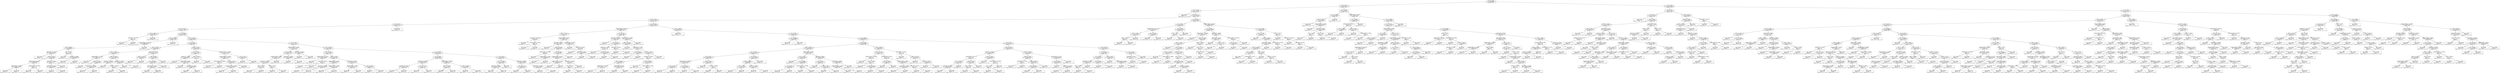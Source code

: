 digraph Tree {
0 [label="age <= 0.3059\ngini = 0.696666890738\nsamples = 5287", shape="box"] ;
1 [label="DFA <= 1.2822\ngini = 0.683483051334\nsamples = 3311", shape="box"] ;
0 -> 1 ;
2 [label="age <= -2.5230\ngini = 0.675256459597\nsamples = 2914", shape="box"] ;
1 -> 2 ;
3 [label="gini = 0.0000\nsamples = 94\nvalue = [ 94.   0.   0.   0.   0.]", shape="box"] ;
2 -> 3 ;
4 [label="HNR <= 1.2775\ngini = 0.667383179921\nsamples = 2820", shape="box"] ;
2 -> 4 ;
5 [label="DFA <= -0.1180\ngini = 0.654381743204\nsamples = 2504", shape="box"] ;
4 -> 5 ;
6 [label="age <= 0.1927\ngini = 0.609327373128\nsamples = 1319", shape="box"] ;
5 -> 6 ;
7 [label="age <= -1.0520\ngini = 0.617677239945\nsamples = 1231", shape="box"] ;
6 -> 7 ;
8 [label="age <= -1.4480\ngini = 0.0997229916898\nsamples = 76", shape="box"] ;
7 -> 8 ;
9 [label="Jitter(Abs) <= 0.2718\ngini = 0.48\nsamples = 10", shape="box"] ;
8 -> 9 ;
10 [label="gini = 0.0000\nsamples = 4\nvalue = [ 0.  0.  4.  0.  0.]", shape="box"] ;
9 -> 10 ;
11 [label="gini = 0.0000\nsamples = 6\nvalue = [ 0.  6.  0.  0.  0.]", shape="box"] ;
9 -> 11 ;
12 [label="gini = 0.0000\nsamples = 66\nvalue = [  0.  66.   0.   0.   0.]", shape="box"] ;
8 -> 12 ;
13 [label="age <= -0.9388\ngini = 0.621808436873\nsamples = 1155", shape="box"] ;
7 -> 13 ;
14 [label="DFA <= -0.3638\ngini = 0.495713305898\nsamples = 108", shape="box"] ;
13 -> 14 ;
15 [label="Shimmer:APQ11 <= -0.0148\ngini = 0.463868655336\nsamples = 93", shape="box"] ;
14 -> 15 ;
16 [label="HNR <= 0.9805\ngini = 0.418083900227\nsamples = 84", shape="box"] ;
15 -> 16 ;
17 [label="Jitter:PPQ5 <= -0.4597\ngini = 0.343858131488\nsamples = 68", shape="box"] ;
16 -> 17 ;
18 [label="gini = 0.0000\nsamples = 19\nvalue = [  0.   0.   0.  19.   0.]", shape="box"] ;
17 -> 18 ;
19 [label="RPDE <= -0.6378\ngini = 0.424822990421\nsamples = 49", shape="box"] ;
17 -> 19 ;
20 [label="Shimmer:DDA <= -0.6338\ngini = 0.326989619377\nsamples = 34", shape="box"] ;
19 -> 20 ;
21 [label="Shimmer:DDA <= -0.6902\ngini = 0.493827160494\nsamples = 9", shape="box"] ;
20 -> 21 ;
22 [label="gini = 0.0000\nsamples = 3\nvalue = [ 0.  0.  0.  3.  0.]", shape="box"] ;
21 -> 22 ;
23 [label="gini = 0.2778\nsamples = 6\nvalue = [ 0.  0.  5.  1.  0.]", shape="box"] ;
21 -> 23 ;
24 [label="Shimmer:APQ11 <= -0.4500\ngini = 0.1472\nsamples = 25", shape="box"] ;
20 -> 24 ;
25 [label="gini = 0.0000\nsamples = 18\nvalue = [  0.   0.   0.  18.   0.]", shape="box"] ;
24 -> 25 ;
26 [label="gini = 0.4082\nsamples = 7\nvalue = [ 0.  0.  2.  5.  0.]", shape="box"] ;
24 -> 26 ;
27 [label="Jitter:RAP <= 0.0782\ngini = 0.497777777778\nsamples = 15", shape="box"] ;
19 -> 27 ;
28 [label="Jitter:RAP <= -0.2661\ngini = 0.444444444444\nsamples = 12", shape="box"] ;
27 -> 28 ;
29 [label="gini = 0.4444\nsamples = 6\nvalue = [ 0.  0.  2.  4.  0.]", shape="box"] ;
28 -> 29 ;
30 [label="gini = 0.0000\nsamples = 6\nvalue = [ 0.  0.  6.  0.  0.]", shape="box"] ;
28 -> 30 ;
31 [label="gini = 0.0000\nsamples = 3\nvalue = [ 0.  0.  0.  3.  0.]", shape="box"] ;
27 -> 31 ;
32 [label="DFA <= -1.5107\ngini = 0.46875\nsamples = 16", shape="box"] ;
16 -> 32 ;
33 [label="gini = 0.0000\nsamples = 5\nvalue = [ 0.  0.  0.  5.  0.]", shape="box"] ;
32 -> 33 ;
34 [label="Shimmer <= -0.5839\ngini = 0.165289256198\nsamples = 11", shape="box"] ;
32 -> 34 ;
35 [label="gini = 0.0000\nsamples = 10\nvalue = [  0.   0.  10.   0.   0.]", shape="box"] ;
34 -> 35 ;
36 [label="gini = 0.0000\nsamples = 1\nvalue = [ 0.  0.  0.  1.  0.]", shape="box"] ;
34 -> 36 ;
37 [label="gini = 0.0000\nsamples = 9\nvalue = [ 0.  0.  9.  0.  0.]", shape="box"] ;
15 -> 37 ;
38 [label="gini = 0.0000\nsamples = 15\nvalue = [  0.   0.  15.   0.   0.]", shape="box"] ;
14 -> 38 ;
39 [label="age <= -0.5428\ngini = 0.592164450392\nsamples = 1047", shape="box"] ;
13 -> 39 ;
40 [label="age <= -0.8257\ngini = 0.467649825316\nsamples = 244", shape="box"] ;
39 -> 40 ;
41 [label="DFA <= -1.2219\ngini = 0.506455643482\nsamples = 98", shape="box"] ;
40 -> 41 ;
42 [label="DFA <= -1.3985\ngini = 0.444444444444\nsamples = 51", shape="box"] ;
41 -> 42 ;
43 [label="Shimmer:APQ3 <= -0.7280\ngini = 0.486111111111\nsamples = 24", shape="box"] ;
42 -> 43 ;
44 [label="gini = 0.0000\nsamples = 3\nvalue = [ 0.  3.  0.  0.  0.]", shape="box"] ;
43 -> 44 ;
45 [label="RPDE <= -1.5835\ngini = 0.444444444444\nsamples = 21", shape="box"] ;
43 -> 45 ;
46 [label="gini = 0.0000\nsamples = 2\nvalue = [ 0.  2.  0.  0.  0.]", shape="box"] ;
45 -> 46 ;
47 [label="Jitter:DDP <= -0.0480\ngini = 0.387811634349\nsamples = 19", shape="box"] ;
45 -> 47 ;
48 [label="gini = 0.3457\nsamples = 18\nvalue = [  0.   4.  14.   0.   0.]", shape="box"] ;
47 -> 48 ;
49 [label="gini = 0.0000\nsamples = 1\nvalue = [ 0.  1.  0.  0.  0.]", shape="box"] ;
47 -> 49 ;
50 [label="RPDE <= -0.6378\ngini = 0.197530864198\nsamples = 27", shape="box"] ;
42 -> 50 ;
51 [label="Jitter(Abs) <= -0.5140\ngini = 0.0907029478458\nsamples = 21", shape="box"] ;
50 -> 51 ;
52 [label="gini = 0.0000\nsamples = 17\nvalue = [  0.  17.   0.   0.   0.]", shape="box"] ;
51 -> 52 ;
53 [label="Jitter(%) <= -0.2230\ngini = 0.375\nsamples = 4", shape="box"] ;
51 -> 53 ;
54 [label="gini = 0.0000\nsamples = 1\nvalue = [ 0.  0.  1.  0.  0.]", shape="box"] ;
53 -> 54 ;
55 [label="gini = 0.0000\nsamples = 3\nvalue = [ 0.  3.  0.  0.  0.]", shape="box"] ;
53 -> 55 ;
56 [label="Jitter(Abs) <= -0.5285\ngini = 0.444444444444\nsamples = 6", shape="box"] ;
50 -> 56 ;
57 [label="gini = 0.0000\nsamples = 2\nvalue = [ 0.  0.  2.  0.  0.]", shape="box"] ;
56 -> 57 ;
58 [label="gini = 0.0000\nsamples = 4\nvalue = [ 0.  4.  0.  0.  0.]", shape="box"] ;
56 -> 58 ;
59 [label="Jitter(Abs) <= -0.8418\ngini = 0.293345405161\nsamples = 47", shape="box"] ;
41 -> 59 ;
60 [label="RPDE <= -0.2674\ngini = 0.444444444444\nsamples = 3", shape="box"] ;
59 -> 60 ;
61 [label="gini = 0.0000\nsamples = 2\nvalue = [ 0.  2.  0.  0.  0.]", shape="box"] ;
60 -> 61 ;
62 [label="gini = 0.0000\nsamples = 1\nvalue = [ 1.  0.  0.  0.  0.]", shape="box"] ;
60 -> 62 ;
63 [label="NHR <= 0.3086\ngini = 0.205578512397\nsamples = 44", shape="box"] ;
59 -> 63 ;
64 [label="DFA <= -1.0693\ngini = 0.168739859383\nsamples = 43", shape="box"] ;
63 -> 64 ;
65 [label="Jitter:PPQ5 <= -0.4076\ngini = 0.345679012346\nsamples = 18", shape="box"] ;
64 -> 65 ;
66 [label="gini = 0.0000\nsamples = 8\nvalue = [ 0.  0.  8.  0.  0.]", shape="box"] ;
65 -> 66 ;
67 [label="gini = 0.4800\nsamples = 10\nvalue = [ 0.  4.  6.  0.  0.]", shape="box"] ;
65 -> 67 ;
68 [label="gini = 0.0000\nsamples = 25\nvalue = [  0.   0.  25.   0.   0.]", shape="box"] ;
64 -> 68 ;
69 [label="gini = 0.0000\nsamples = 1\nvalue = [ 1.  0.  0.  0.  0.]", shape="box"] ;
63 -> 69 ;
70 [label="RPDE <= -1.5551\ngini = 0.230906361419\nsamples = 146", shape="box"] ;
40 -> 70 ;
71 [label="DFA <= -0.2331\ngini = 0.493827160494\nsamples = 27", shape="box"] ;
70 -> 71 ;
72 [label="Shimmer <= -1.0089\ngini = 0.444444444444\nsamples = 21", shape="box"] ;
71 -> 72 ;
73 [label="gini = 0.0000\nsamples = 2\nvalue = [ 2.  0.  0.  0.  0.]", shape="box"] ;
72 -> 73 ;
74 [label="Jitter:PPQ5 <= -0.4981\ngini = 0.387811634349\nsamples = 19", shape="box"] ;
72 -> 74 ;
75 [label="gini = 0.0000\nsamples = 8\nvalue = [ 0.  8.  0.  0.  0.]", shape="box"] ;
74 -> 75 ;
76 [label="Jitter:PPQ5 <= -0.4857\ngini = 0.495867768595\nsamples = 11", shape="box"] ;
74 -> 76 ;
77 [label="gini = 0.0000\nsamples = 3\nvalue = [ 3.  0.  0.  0.  0.]", shape="box"] ;
76 -> 77 ;
78 [label="gini = 0.3750\nsamples = 8\nvalue = [ 2.  6.  0.  0.  0.]", shape="box"] ;
76 -> 78 ;
79 [label="NHR <= -0.4841\ngini = 0.277777777778\nsamples = 6", shape="box"] ;
71 -> 79 ;
80 [label="gini = 0.0000\nsamples = 1\nvalue = [ 0.  1.  0.  0.  0.]", shape="box"] ;
79 -> 80 ;
81 [label="gini = 0.0000\nsamples = 5\nvalue = [ 5.  0.  0.  0.  0.]", shape="box"] ;
79 -> 81 ;
82 [label="Shimmer:APQ11 <= -0.0935\ngini = 0.112421439164\nsamples = 119", shape="box"] ;
70 -> 82 ;
83 [label="Shimmer:APQ11 <= -0.9324\ngini = 0.0688775510204\nsamples = 112", shape="box"] ;
82 -> 83 ;
84 [label="Shimmer:APQ11 <= -0.9848\ngini = 0.48\nsamples = 5", shape="box"] ;
83 -> 84 ;
85 [label="gini = 0.0000\nsamples = 3\nvalue = [ 0.  3.  0.  0.  0.]", shape="box"] ;
84 -> 85 ;
86 [label="gini = 0.0000\nsamples = 2\nvalue = [ 2.  0.  0.  0.  0.]", shape="box"] ;
84 -> 86 ;
87 [label="RPDE <= -1.0217\ngini = 0.0366844265875\nsamples = 107", shape="box"] ;
83 -> 87 ;
88 [label="Shimmer:APQ11 <= -0.3839\ngini = 0.172335600907\nsamples = 21", shape="box"] ;
87 -> 88 ;
89 [label="gini = 0.0000\nsamples = 18\nvalue = [  0.  18.   0.   0.   0.]", shape="box"] ;
88 -> 89 ;
90 [label="gini = 0.4444\nsamples = 3\nvalue = [ 2.  1.  0.  0.  0.]", shape="box"] ;
88 -> 90 ;
91 [label="gini = 0.0000\nsamples = 86\nvalue = [  0.  86.   0.   0.   0.]", shape="box"] ;
87 -> 91 ;
92 [label="age <= -0.7125\ngini = 0.489795918367\nsamples = 7", shape="box"] ;
82 -> 92 ;
93 [label="gini = 0.0000\nsamples = 4\nvalue = [ 0.  4.  0.  0.  0.]", shape="box"] ;
92 -> 93 ;
94 [label="gini = 0.0000\nsamples = 3\nvalue = [ 0.  0.  3.  0.  0.]", shape="box"] ;
92 -> 94 ;
95 [label="age <= -0.3731\ngini = 0.585373343114\nsamples = 803", shape="box"] ;
39 -> 95 ;
96 [label="Shimmer:APQ11 <= 0.1591\ngini = 0.227895726955\nsamples = 122", shape="box"] ;
95 -> 96 ;
97 [label="HNR <= 1.0084\ngini = 0.186918714556\nsamples = 115", shape="box"] ;
96 -> 97 ;
98 [label="Shimmer:APQ5 <= -0.4696\ngini = 0.16262755102\nsamples = 112", shape="box"] ;
97 -> 98 ;
99 [label="Shimmer <= -0.4735\ngini = 0.270551508845\nsamples = 62", shape="box"] ;
98 -> 99 ;
100 [label="RPDE <= 0.8336\ngini = 0.21875\nsamples = 56", shape="box"] ;
99 -> 100 ;
101 [label="gini = 0.1944\nsamples = 55\nvalue = [  0.   6.  49.   0.   0.]", shape="box"] ;
100 -> 101 ;
102 [label="gini = 0.0000\nsamples = 1\nvalue = [ 0.  1.  0.  0.  0.]", shape="box"] ;
100 -> 102 ;
103 [label="RPDE <= 0.4022\ngini = 0.5\nsamples = 6", shape="box"] ;
99 -> 103 ;
104 [label="gini = 0.3750\nsamples = 4\nvalue = [ 0.  3.  1.  0.  0.]", shape="box"] ;
103 -> 104 ;
105 [label="gini = 0.0000\nsamples = 2\nvalue = [ 0.  0.  2.  0.  0.]", shape="box"] ;
103 -> 105 ;
106 [label="gini = 0.0000\nsamples = 50\nvalue = [  0.   0.  50.   0.   0.]", shape="box"] ;
98 -> 106 ;
107 [label="Jitter:DDP <= -0.6396\ngini = 0.444444444444\nsamples = 3", shape="box"] ;
97 -> 107 ;
108 [label="gini = 0.0000\nsamples = 1\nvalue = [ 0.  0.  1.  0.  0.]", shape="box"] ;
107 -> 108 ;
109 [label="gini = 0.0000\nsamples = 2\nvalue = [ 0.  2.  0.  0.  0.]", shape="box"] ;
107 -> 109 ;
110 [label="Jitter:DDP <= 0.2340\ngini = 0.489795918367\nsamples = 7", shape="box"] ;
96 -> 110 ;
111 [label="gini = 0.0000\nsamples = 4\nvalue = [ 0.  4.  0.  0.  0.]", shape="box"] ;
110 -> 111 ;
112 [label="gini = 0.0000\nsamples = 3\nvalue = [ 0.  0.  3.  0.  0.]", shape="box"] ;
110 -> 112 ;
113 [label="age <= -0.2599\ngini = 0.612811340324\nsamples = 681", shape="box"] ;
95 -> 113 ;
114 [label="NHR <= 0.8423\ngini = 0.415470638254\nsamples = 197", shape="box"] ;
113 -> 114 ;
115 [label="Shimmer:APQ11 <= 1.5379\ngini = 0.0210502489814\nsamples = 94", shape="box"] ;
114 -> 115 ;
116 [label="gini = 0.0000\nsamples = 90\nvalue = [  0.  90.   0.   0.   0.]", shape="box"] ;
115 -> 116 ;
117 [label="Jitter:DDP <= -0.3743\ngini = 0.375\nsamples = 4", shape="box"] ;
115 -> 117 ;
118 [label="gini = 0.0000\nsamples = 1\nvalue = [ 0.  0.  1.  0.  0.]", shape="box"] ;
117 -> 118 ;
119 [label="gini = 0.0000\nsamples = 3\nvalue = [ 0.  3.  0.  0.  0.]", shape="box"] ;
117 -> 119 ;
120 [label="RPDE <= 1.9453\ngini = 0.49429729475\nsamples = 103", shape="box"] ;
114 -> 120 ;
121 [label="Shimmer:APQ3 <= 2.3243\ngini = 0.498810232005\nsamples = 82", shape="box"] ;
120 -> 121 ;
122 [label="Jitter:DDP <= -0.2396\ngini = 0.387811634349\nsamples = 19", shape="box"] ;
121 -> 122 ;
123 [label="gini = 0.0000\nsamples = 3\nvalue = [ 0.  3.  0.  0.  0.]", shape="box"] ;
122 -> 123 ;
124 [label="gini = 0.2188\nsamples = 16\nvalue = [  0.   2.  14.   0.   0.]", shape="box"] ;
122 -> 124 ;
125 [label="Shimmer:APQ11 <= 4.5825\ngini = 0.47871000252\nsamples = 63", shape="box"] ;
121 -> 125 ;
126 [label="gini = 0.3988\nsamples = 40\nvalue = [  0.  29.  11.   0.   0.]", shape="box"] ;
125 -> 126 ;
127 [label="gini = 0.4764\nsamples = 23\nvalue = [  0.   9.  14.   0.   0.]", shape="box"] ;
125 -> 127 ;
128 [label="Jitter(Abs) <= 5.2749\ngini = 0.244897959184\nsamples = 21", shape="box"] ;
120 -> 128 ;
129 [label="Shimmer:APQ11 <= 7.1606\ngini = 0.104938271605\nsamples = 18", shape="box"] ;
128 -> 129 ;
130 [label="gini = 0.0000\nsamples = 17\nvalue = [  0.   0.  17.   0.   0.]", shape="box"] ;
129 -> 130 ;
131 [label="gini = 0.0000\nsamples = 1\nvalue = [ 0.  1.  0.  0.  0.]", shape="box"] ;
129 -> 131 ;
132 [label="HNR <= -4.6550\ngini = 0.444444444444\nsamples = 3", shape="box"] ;
128 -> 132 ;
133 [label="gini = 0.0000\nsamples = 1\nvalue = [ 0.  0.  1.  0.  0.]", shape="box"] ;
132 -> 133 ;
134 [label="gini = 0.0000\nsamples = 2\nvalue = [ 0.  2.  0.  0.  0.]", shape="box"] ;
132 -> 134 ;
135 [label="age <= 0.0796\ngini = 0.616206201762\nsamples = 484", shape="box"] ;
113 -> 135 ;
136 [label="age <= -0.0902\ngini = 0.698106816214\nsamples = 163", shape="box"] ;
135 -> 136 ;
137 [label="Jitter(Abs) <= 0.0488\ngini = 0.306793279766\nsamples = 74", shape="box"] ;
136 -> 137 ;
138 [label="Jitter:RAP <= -0.5746\ngini = 0.0444214876033\nsamples = 44", shape="box"] ;
137 -> 138 ;
139 [label="gini = 0.0000\nsamples = 1\nvalue = [ 0.  0.  0.  1.  0.]", shape="box"] ;
138 -> 139 ;
140 [label="gini = 0.0000\nsamples = 43\nvalue = [  0.   0.  43.   0.   0.]", shape="box"] ;
138 -> 140 ;
141 [label="DFA <= -0.3749\ngini = 0.491111111111\nsamples = 30", shape="box"] ;
137 -> 141 ;
142 [label="gini = 0.1420\nsamples = 13\nvalue = [  0.   0.  12.   1.   0.]", shape="box"] ;
141 -> 142 ;
143 [label="gini = 0.4152\nsamples = 17\nvalue = [  0.   0.   5.  12.   0.]", shape="box"] ;
141 -> 143 ;
144 [label="Shimmer:APQ5 <= -0.5368\ngini = 0.466607751547\nsamples = 89", shape="box"] ;
136 -> 144 ;
145 [label="RPDE <= -1.0879\ngini = 0.3046875\nsamples = 32", shape="box"] ;
144 -> 145 ;
146 [label="gini = 0.4082\nsamples = 7\nvalue = [ 5.  2.  0.  0.  0.]", shape="box"] ;
145 -> 146 ;
147 [label="gini = 0.0768\nsamples = 25\nvalue = [  1.  24.   0.   0.   0.]", shape="box"] ;
145 -> 147 ;
148 [label="NHR <= -0.3494\ngini = 0.215450907972\nsamples = 57", shape="box"] ;
144 -> 148 ;
149 [label="gini = 0.0000\nsamples = 19\nvalue = [ 19.   0.   0.   0.   0.]", shape="box"] ;
148 -> 149 ;
150 [label="gini = 0.3006\nsamples = 38\nvalue = [ 31.   7.   0.   0.   0.]", shape="box"] ;
148 -> 150 ;
151 [label="sex <= 0.3975\ngini = 0.508516027601\nsamples = 321", shape="box"] ;
135 -> 151 ;
152 [label="DFA <= -0.1456\ngini = 0.315486068652\nsamples = 107", shape="box"] ;
151 -> 152 ;
153 [label="Jitter(Abs) <= -0.3589\ngini = 0.29641723356\nsamples = 105", shape="box"] ;
152 -> 153 ;
154 [label="gini = 0.4126\nsamples = 55\nvalue = [  0.   0.  39.  16.   0.]", shape="box"] ;
153 -> 154 ;
155 [label="gini = 0.1128\nsamples = 50\nvalue = [  0.   0.  47.   3.   0.]", shape="box"] ;
153 -> 155 ;
156 [label="gini = 0.0000\nsamples = 2\nvalue = [ 0.  0.  0.  2.  0.]", shape="box"] ;
152 -> 156 ;
157 [label="Jitter(Abs) <= -0.8882\ngini = 0.49720499607\nsamples = 214", shape="box"] ;
151 -> 157 ;
158 [label="DFA <= -0.3775\ngini = 0.359861591696\nsamples = 34", shape="box"] ;
157 -> 158 ;
159 [label="gini = 0.3047\nsamples = 32\nvalue = [  0.  26.   6.   0.   0.]", shape="box"] ;
158 -> 159 ;
160 [label="gini = 0.0000\nsamples = 2\nvalue = [ 0.  0.  2.  0.  0.]", shape="box"] ;
158 -> 160 ;
161 [label="Jitter:PPQ5 <= 0.0283\ngini = 0.482160493827\nsamples = 180", shape="box"] ;
157 -> 161 ;
162 [label="gini = 0.4572\nsamples = 147\nvalue = [  0.  52.  95.   0.   0.]", shape="box"] ;
161 -> 162 ;
163 [label="gini = 0.4628\nsamples = 33\nvalue = [  0.  21.  12.   0.   0.]", shape="box"] ;
161 -> 163 ;
164 [label="gini = 0.0000\nsamples = 88\nvalue = [  0.  88.   0.   0.   0.]", shape="box"] ;
6 -> 164 ;
165 [label="age <= -1.4480\ngini = 0.663782513486\nsamples = 1185", shape="box"] ;
5 -> 165 ;
166 [label="Shimmer:APQ3 <= -0.5215\ngini = 0.498358793082\nsamples = 178", shape="box"] ;
165 -> 166 ;
167 [label="PPE <= -1.1944\ngini = 0.41234477721\nsamples = 74", shape="box"] ;
166 -> 167 ;
168 [label="Jitter:PPQ5 <= -0.4830\ngini = 0.65625\nsamples = 8", shape="box"] ;
167 -> 168 ;
169 [label="gini = 0.0000\nsamples = 3\nvalue = [ 0.  0.  0.  3.  0.]", shape="box"] ;
168 -> 169 ;
170 [label="Shimmer:DDA <= -1.0030\ngini = 0.48\nsamples = 5", shape="box"] ;
168 -> 170 ;
171 [label="gini = 0.0000\nsamples = 3\nvalue = [ 0.  0.  3.  0.  0.]", shape="box"] ;
170 -> 171 ;
172 [label="gini = 0.0000\nsamples = 2\nvalue = [ 0.  2.  0.  0.  0.]", shape="box"] ;
170 -> 172 ;
173 [label="Shimmer:APQ3 <= -0.7011\ngini = 0.354912764004\nsamples = 66", shape="box"] ;
167 -> 173 ;
174 [label="Jitter:DDP <= -0.5411\ngini = 0.263374485597\nsamples = 54", shape="box"] ;
173 -> 174 ;
175 [label="gini = 0.0000\nsamples = 27\nvalue = [  0.   0.  27.   0.   0.]", shape="box"] ;
174 -> 175 ;
176 [label="RPDE <= -0.0782\ngini = 0.460905349794\nsamples = 27", shape="box"] ;
174 -> 176 ;
177 [label="Shimmer:APQ5 <= -0.8237\ngini = 0.64\nsamples = 5", shape="box"] ;
176 -> 177 ;
178 [label="gini = 0.0000\nsamples = 2\nvalue = [ 0.  2.  0.  0.  0.]", shape="box"] ;
177 -> 178 ;
179 [label="Shimmer:APQ5 <= -0.7643\ngini = 0.444444444444\nsamples = 3", shape="box"] ;
177 -> 179 ;
180 [label="gini = 0.0000\nsamples = 1\nvalue = [ 0.  0.  1.  0.  0.]", shape="box"] ;
179 -> 180 ;
181 [label="gini = 0.0000\nsamples = 2\nvalue = [ 0.  0.  0.  2.  0.]", shape="box"] ;
179 -> 181 ;
182 [label="HNR <= 0.4691\ngini = 0.314049586777\nsamples = 22", shape="box"] ;
176 -> 182 ;
183 [label="Shimmer:APQ5 <= -0.7610\ngini = 0.528925619835\nsamples = 11", shape="box"] ;
182 -> 183 ;
184 [label="Shimmer:APQ11 <= -0.7677\ngini = 0.444444444444\nsamples = 3", shape="box"] ;
183 -> 184 ;
185 [label="gini = 0.0000\nsamples = 2\nvalue = [ 0.  0.  0.  2.  0.]", shape="box"] ;
184 -> 185 ;
186 [label="gini = 0.0000\nsamples = 1\nvalue = [ 0.  1.  0.  0.  0.]", shape="box"] ;
184 -> 186 ;
187 [label="Jitter:PPQ5 <= -0.3500\ngini = 0.21875\nsamples = 8", shape="box"] ;
183 -> 187 ;
188 [label="DFA <= 0.4058\ngini = 0.5\nsamples = 2", shape="box"] ;
187 -> 188 ;
189 [label="gini = 0.0000\nsamples = 1\nvalue = [ 0.  0.  1.  0.  0.]", shape="box"] ;
188 -> 189 ;
190 [label="gini = 0.0000\nsamples = 1\nvalue = [ 0.  1.  0.  0.  0.]", shape="box"] ;
188 -> 190 ;
191 [label="gini = 0.0000\nsamples = 6\nvalue = [ 0.  0.  6.  0.  0.]", shape="box"] ;
187 -> 191 ;
192 [label="gini = 0.0000\nsamples = 11\nvalue = [  0.   0.  11.   0.   0.]", shape="box"] ;
182 -> 192 ;
193 [label="Shimmer:DDA <= -0.6715\ngini = 0.569444444444\nsamples = 12", shape="box"] ;
173 -> 193 ;
194 [label="gini = 0.0000\nsamples = 4\nvalue = [ 0.  0.  0.  4.  0.]", shape="box"] ;
193 -> 194 ;
195 [label="Jitter:RAP <= -0.5145\ngini = 0.40625\nsamples = 8", shape="box"] ;
193 -> 195 ;
196 [label="gini = 0.0000\nsamples = 1\nvalue = [ 0.  1.  0.  0.  0.]", shape="box"] ;
195 -> 196 ;
197 [label="Jitter:PPQ5 <= 0.0448\ngini = 0.244897959184\nsamples = 7", shape="box"] ;
195 -> 197 ;
198 [label="gini = 0.0000\nsamples = 6\nvalue = [ 0.  0.  6.  0.  0.]", shape="box"] ;
197 -> 198 ;
199 [label="gini = 0.0000\nsamples = 1\nvalue = [ 0.  0.  0.  1.  0.]", shape="box"] ;
197 -> 199 ;
200 [label="DFA <= 0.4257\ngini = 0.496116863905\nsamples = 104", shape="box"] ;
166 -> 200 ;
201 [label="Jitter:DDP <= -0.3684\ngini = 0.297520661157\nsamples = 22", shape="box"] ;
200 -> 201 ;
202 [label="gini = 0.0000\nsamples = 1\nvalue = [ 0.  0.  1.  0.  0.]", shape="box"] ;
201 -> 202 ;
203 [label="DFA <= 0.3447\ngini = 0.244897959184\nsamples = 21", shape="box"] ;
201 -> 203 ;
204 [label="Jitter(Abs) <= 1.4052\ngini = 0.1171875\nsamples = 16", shape="box"] ;
203 -> 204 ;
205 [label="gini = 0.0000\nsamples = 13\nvalue = [  0.  13.   0.   0.   0.]", shape="box"] ;
204 -> 205 ;
206 [label="Shimmer <= 1.6387\ngini = 0.444444444444\nsamples = 3", shape="box"] ;
204 -> 206 ;
207 [label="gini = 0.0000\nsamples = 1\nvalue = [ 0.  0.  1.  0.  0.]", shape="box"] ;
206 -> 207 ;
208 [label="gini = 0.0000\nsamples = 2\nvalue = [ 0.  2.  0.  0.  0.]", shape="box"] ;
206 -> 208 ;
209 [label="Jitter:PPQ5 <= 0.0448\ngini = 0.48\nsamples = 5", shape="box"] ;
203 -> 209 ;
210 [label="gini = 0.0000\nsamples = 2\nvalue = [ 0.  0.  2.  0.  0.]", shape="box"] ;
209 -> 210 ;
211 [label="gini = 0.0000\nsamples = 3\nvalue = [ 0.  3.  0.  0.  0.]", shape="box"] ;
209 -> 211 ;
212 [label="Shimmer:APQ3 <= 2.9188\ngini = 0.440511600238\nsamples = 82", shape="box"] ;
200 -> 212 ;
213 [label="RPDE <= -0.0025\ngini = 0.411900065746\nsamples = 78", shape="box"] ;
212 -> 213 ;
214 [label="gini = 0.0000\nsamples = 3\nvalue = [ 0.  3.  0.  0.  0.]", shape="box"] ;
213 -> 214 ;
215 [label="Jitter:PPQ5 <= -0.3267\ngini = 0.384711111111\nsamples = 75", shape="box"] ;
213 -> 215 ;
216 [label="PPE <= -0.6303\ngini = 0.444444444444\nsamples = 3", shape="box"] ;
215 -> 216 ;
217 [label="gini = 0.0000\nsamples = 1\nvalue = [ 0.  0.  0.  1.  0.]", shape="box"] ;
216 -> 217 ;
218 [label="gini = 0.0000\nsamples = 2\nvalue = [ 0.  2.  0.  0.  0.]", shape="box"] ;
216 -> 218 ;
219 [label="RPDE <= 1.9375\ngini = 0.345679012346\nsamples = 72", shape="box"] ;
215 -> 219 ;
220 [label="Jitter(Abs) <= 0.6843\ngini = 0.32\nsamples = 70", shape="box"] ;
219 -> 220 ;
221 [label="NHR <= -0.0584\ngini = 0.421849648459\nsamples = 43", shape="box"] ;
220 -> 221 ;
222 [label="Shimmer:DDA <= -0.4164\ngini = 0.231111111111\nsamples = 30", shape="box"] ;
221 -> 222 ;
223 [label="gini = 0.4444\nsamples = 3\nvalue = [ 0.  2.  1.  0.  0.]", shape="box"] ;
222 -> 223 ;
224 [label="gini = 0.1372\nsamples = 27\nvalue = [  0.   2.  25.   0.   0.]", shape="box"] ;
222 -> 224 ;
225 [label="Shimmer(dB) <= 0.7098\ngini = 0.426035502959\nsamples = 13", shape="box"] ;
221 -> 225 ;
226 [label="gini = 0.0000\nsamples = 8\nvalue = [ 0.  8.  0.  0.  0.]", shape="box"] ;
225 -> 226 ;
227 [label="gini = 0.3200\nsamples = 5\nvalue = [ 0.  1.  4.  0.  0.]", shape="box"] ;
225 -> 227 ;
228 [label="RPDE <= 1.8876\ngini = 0.0713305898491\nsamples = 27", shape="box"] ;
220 -> 228 ;
229 [label="gini = 0.0000\nsamples = 25\nvalue = [  0.   0.  25.   0.   0.]", shape="box"] ;
228 -> 229 ;
230 [label="Shimmer:APQ3 <= 1.1969\ngini = 0.5\nsamples = 2", shape="box"] ;
228 -> 230 ;
231 [label="gini = 0.0000\nsamples = 1\nvalue = [ 0.  1.  0.  0.  0.]", shape="box"] ;
230 -> 231 ;
232 [label="gini = 0.0000\nsamples = 1\nvalue = [ 0.  0.  1.  0.  0.]", shape="box"] ;
230 -> 232 ;
233 [label="gini = 0.0000\nsamples = 2\nvalue = [ 0.  2.  0.  0.  0.]", shape="box"] ;
219 -> 233 ;
234 [label="gini = 0.0000\nsamples = 4\nvalue = [ 0.  4.  0.  0.  0.]", shape="box"] ;
212 -> 234 ;
235 [label="age <= -1.0520\ngini = 0.63564975657\nsamples = 1007", shape="box"] ;
165 -> 235 ;
236 [label="gini = 0.0000\nsamples = 147\nvalue = [   0.  147.    0.    0.    0.]", shape="box"] ;
235 -> 236 ;
237 [label="age <= -0.8257\ngini = 0.666011357491\nsamples = 860", shape="box"] ;
235 -> 237 ;
238 [label="age <= -0.9388\ngini = 0.270048883604\nsamples = 87", shape="box"] ;
237 -> 238 ;
239 [label="gini = 0.0000\nsamples = 14\nvalue = [  0.   0.  14.   0.   0.]", shape="box"] ;
238 -> 239 ;
240 [label="gini = 0.0000\nsamples = 73\nvalue = [ 73.   0.   0.   0.   0.]", shape="box"] ;
238 -> 240 ;
241 [label="age <= -0.0902\ngini = 0.663040622296\nsamples = 773", shape="box"] ;
237 -> 241 ;
242 [label="age <= -0.2599\ngini = 0.644045606243\nsamples = 499", shape="box"] ;
241 -> 242 ;
243 [label="RPDE <= 0.5207\ngini = 0.576620866869\nsamples = 434", shape="box"] ;
242 -> 243 ;
244 [label="age <= -0.7125\ngini = 0.446907439446\nsamples = 272", shape="box"] ;
243 -> 244 ;
245 [label="PPE <= 0.2307\ngini = 0.498380593562\nsamples = 123", shape="box"] ;
244 -> 245 ;
246 [label="Shimmer:APQ5 <= -0.2916\ngini = 0.491716498383\nsamples = 101", shape="box"] ;
245 -> 246 ;
247 [label="sex <= 0.3975\ngini = 0.488521579431\nsamples = 66", shape="box"] ;
246 -> 247 ;
248 [label="gini = 0.0000\nsamples = 25\nvalue = [  0.  25.   0.   0.   0.]", shape="box"] ;
247 -> 248 ;
249 [label="gini = 0.4331\nsamples = 41\nvalue = [ 28.  13.   0.   0.   0.]", shape="box"] ;
247 -> 249 ;
250 [label="DFA <= 0.4723\ngini = 0.284081632653\nsamples = 35", shape="box"] ;
246 -> 250 ;
251 [label="gini = 0.3750\nsamples = 4\nvalue = [ 1.  3.  0.  0.  0.]", shape="box"] ;
250 -> 251 ;
252 [label="gini = 0.1748\nsamples = 31\nvalue = [ 28.   3.   0.   0.   0.]", shape="box"] ;
250 -> 252 ;
253 [label="DFA <= 1.1376\ngini = 0.0867768595041\nsamples = 22", shape="box"] ;
245 -> 253 ;
254 [label="gini = 0.0000\nsamples = 20\nvalue = [  0.  20.   0.   0.   0.]", shape="box"] ;
253 -> 254 ;
255 [label="Jitter(%) <= 0.8069\ngini = 0.5\nsamples = 2", shape="box"] ;
253 -> 255 ;
256 [label="gini = 0.0000\nsamples = 1\nvalue = [ 1.  0.  0.  0.  0.]", shape="box"] ;
255 -> 256 ;
257 [label="gini = 0.0000\nsamples = 1\nvalue = [ 0.  1.  0.  0.  0.]", shape="box"] ;
255 -> 257 ;
258 [label="sex <= 0.3975\ngini = 0.282870140985\nsamples = 149", shape="box"] ;
244 -> 258 ;
259 [label="HNR <= -0.4586\ngini = 0.636049382716\nsamples = 45", shape="box"] ;
258 -> 259 ;
260 [label="PPE <= -0.3016\ngini = 0.476370510397\nsamples = 23", shape="box"] ;
259 -> 260 ;
261 [label="gini = 0.0000\nsamples = 6\nvalue = [ 0.  6.  0.  0.  0.]", shape="box"] ;
260 -> 261 ;
262 [label="gini = 0.4983\nsamples = 17\nvalue = [ 9.  8.  0.  0.  0.]", shape="box"] ;
260 -> 262 ;
263 [label="Jitter(%) <= -0.0005\ngini = 0.49173553719\nsamples = 22", shape="box"] ;
259 -> 263 ;
264 [label="gini = 0.4100\nsamples = 19\nvalue = [  1.   4.  14.   0.   0.]", shape="box"] ;
263 -> 264 ;
265 [label="gini = 0.0000\nsamples = 3\nvalue = [ 0.  3.  0.  0.  0.]", shape="box"] ;
263 -> 265 ;
266 [label="gini = 0.0000\nsamples = 104\nvalue = [   0.  104.    0.    0.    0.]", shape="box"] ;
258 -> 266 ;
267 [label="Shimmer(dB) <= -0.0285\ngini = 0.61034903216\nsamples = 162", shape="box"] ;
243 -> 267 ;
268 [label="age <= -0.7125\ngini = 0.419053819444\nsamples = 96", shape="box"] ;
267 -> 268 ;
269 [label="gini = 0.0000\nsamples = 8\nvalue = [ 0.  8.  0.  0.  0.]", shape="box"] ;
268 -> 269 ;
270 [label="age <= -0.5994\ngini = 0.356146694215\nsamples = 88", shape="box"] ;
268 -> 270 ;
271 [label="sex <= 0.3975\ngini = 0.308390022676\nsamples = 84", shape="box"] ;
270 -> 271 ;
272 [label="gini = 0.2832\nsamples = 82\nvalue = [  0.  14.  68.   0.   0.]", shape="box"] ;
271 -> 272 ;
273 [label="gini = 0.0000\nsamples = 2\nvalue = [ 0.  2.  0.  0.  0.]", shape="box"] ;
271 -> 273 ;
274 [label="Shimmer:APQ11 <= -0.1696\ngini = 0.375\nsamples = 4", shape="box"] ;
270 -> 274 ;
275 [label="gini = 0.0000\nsamples = 1\nvalue = [ 1.  0.  0.  0.  0.]", shape="box"] ;
274 -> 275 ;
276 [label="gini = 0.0000\nsamples = 3\nvalue = [ 0.  3.  0.  0.  0.]", shape="box"] ;
274 -> 276 ;
277 [label="Jitter(Abs) <= 0.9601\ngini = 0.594582185491\nsamples = 66", shape="box"] ;
267 -> 277 ;
278 [label="DFA <= 0.2524\ngini = 0.518950437318\nsamples = 49", shape="box"] ;
277 -> 278 ;
279 [label="gini = 0.0000\nsamples = 6\nvalue = [ 0.  6.  0.  0.  0.]", shape="box"] ;
278 -> 279 ;
280 [label="RPDE <= 1.0017\ngini = 0.518117901568\nsamples = 43", shape="box"] ;
278 -> 280 ;
281 [label="gini = 0.4450\nsamples = 20\nvalue = [ 14.   5.   1.   0.   0.]", shape="box"] ;
280 -> 281 ;
282 [label="gini = 0.4764\nsamples = 23\nvalue = [  9.  14.   0.   0.   0.]", shape="box"] ;
280 -> 282 ;
283 [label="Jitter(Abs) <= 1.9624\ngini = 0.498269896194\nsamples = 17", shape="box"] ;
277 -> 283 ;
284 [label="Shimmer:APQ11 <= 0.1282\ngini = 0.444444444444\nsamples = 12", shape="box"] ;
283 -> 284 ;
285 [label="gini = 0.0000\nsamples = 3\nvalue = [ 0.  3.  0.  0.  0.]", shape="box"] ;
284 -> 285 ;
286 [label="gini = 0.1975\nsamples = 9\nvalue = [ 0.  1.  8.  0.  0.]", shape="box"] ;
284 -> 286 ;
287 [label="gini = 0.0000\nsamples = 5\nvalue = [ 0.  5.  0.  0.  0.]", shape="box"] ;
283 -> 287 ;
288 [label="HNR <= 0.0096\ngini = 0.490414201183\nsamples = 65", shape="box"] ;
242 -> 288 ;
289 [label="RPDE <= -0.1937\ngini = 0.493827160494\nsamples = 45", shape="box"] ;
288 -> 289 ;
290 [label="Shimmer:APQ11 <= 0.0876\ngini = 0.48\nsamples = 20", shape="box"] ;
289 -> 290 ;
291 [label="gini = 0.0000\nsamples = 5\nvalue = [ 0.  0.  0.  5.  0.]", shape="box"] ;
290 -> 291 ;
292 [label="RPDE <= -0.3936\ngini = 0.32\nsamples = 15", shape="box"] ;
290 -> 292 ;
293 [label="gini = 0.0000\nsamples = 8\nvalue = [ 0.  0.  8.  0.  0.]", shape="box"] ;
292 -> 293 ;
294 [label="RPDE <= -0.3306\ngini = 0.489795918367\nsamples = 7", shape="box"] ;
292 -> 294 ;
295 [label="gini = 0.0000\nsamples = 3\nvalue = [ 0.  0.  0.  3.  0.]", shape="box"] ;
294 -> 295 ;
296 [label="gini = 0.0000\nsamples = 4\nvalue = [ 0.  0.  4.  0.  0.]", shape="box"] ;
294 -> 296 ;
297 [label="Shimmer:APQ5 <= 0.3167\ngini = 0.4352\nsamples = 25", shape="box"] ;
289 -> 297 ;
298 [label="HNR <= -0.0584\ngini = 0.444444444444\nsamples = 6", shape="box"] ;
297 -> 298 ;
299 [label="gini = 0.0000\nsamples = 4\nvalue = [ 0.  0.  4.  0.  0.]", shape="box"] ;
298 -> 299 ;
300 [label="gini = 0.0000\nsamples = 2\nvalue = [ 0.  0.  0.  2.  0.]", shape="box"] ;
298 -> 300 ;
301 [label="Shimmer:APQ3 <= 1.8627\ngini = 0.332409972299\nsamples = 19", shape="box"] ;
297 -> 301 ;
302 [label="Jitter(Abs) <= 1.7880\ngini = 0.124444444444\nsamples = 15", shape="box"] ;
301 -> 302 ;
303 [label="gini = 0.0000\nsamples = 14\nvalue = [  0.   0.   0.  14.   0.]", shape="box"] ;
302 -> 303 ;
304 [label="gini = 0.0000\nsamples = 1\nvalue = [ 0.  0.  1.  0.  0.]", shape="box"] ;
302 -> 304 ;
305 [label="Jitter:DDP <= 0.7136\ngini = 0.375\nsamples = 4", shape="box"] ;
301 -> 305 ;
306 [label="gini = 0.0000\nsamples = 3\nvalue = [ 0.  0.  3.  0.  0.]", shape="box"] ;
305 -> 306 ;
307 [label="gini = 0.0000\nsamples = 1\nvalue = [ 0.  0.  0.  1.  0.]", shape="box"] ;
305 -> 307 ;
308 [label="Jitter:PPQ5 <= -0.3541\ngini = 0.255\nsamples = 20", shape="box"] ;
288 -> 308 ;
309 [label="gini = 0.0000\nsamples = 2\nvalue = [ 0.  0.  0.  2.  0.]", shape="box"] ;
308 -> 309 ;
310 [label="RPDE <= -0.4270\ngini = 0.104938271605\nsamples = 18", shape="box"] ;
308 -> 310 ;
311 [label="gini = 0.0000\nsamples = 15\nvalue = [  0.   0.  15.   0.   0.]", shape="box"] ;
310 -> 311 ;
312 [label="RPDE <= -0.2481\ngini = 0.444444444444\nsamples = 3", shape="box"] ;
310 -> 312 ;
313 [label="gini = 0.0000\nsamples = 1\nvalue = [ 0.  0.  0.  1.  0.]", shape="box"] ;
312 -> 313 ;
314 [label="gini = 0.0000\nsamples = 2\nvalue = [ 0.  0.  2.  0.  0.]", shape="box"] ;
312 -> 314 ;
315 [label="age <= 0.0796\ngini = 0.561857317918\nsamples = 274", shape="box"] ;
241 -> 315 ;
316 [label="HNR <= -0.2102\ngini = 0.395736576565\nsamples = 173", shape="box"] ;
315 -> 316 ;
317 [label="Jitter(%) <= 0.3646\ngini = 0.493827160494\nsamples = 81", shape="box"] ;
316 -> 317 ;
318 [label="Shimmer(dB) <= 0.4171\ngini = 0.495\nsamples = 60", shape="box"] ;
317 -> 318 ;
319 [label="DFA <= 0.9820\ngini = 0.47783933518\nsamples = 38", shape="box"] ;
318 -> 319 ;
320 [label="Jitter:DDP <= -0.2022\ngini = 0.499405469679\nsamples = 29", shape="box"] ;
319 -> 320 ;
321 [label="gini = 0.0000\nsamples = 4\nvalue = [ 0.  4.  0.  0.  0.]", shape="box"] ;
320 -> 321 ;
322 [label="gini = 0.4928\nsamples = 25\nvalue = [ 14.  11.   0.   0.   0.]", shape="box"] ;
320 -> 322 ;
323 [label="gini = 0.0000\nsamples = 9\nvalue = [ 9.  0.  0.  0.  0.]", shape="box"] ;
319 -> 323 ;
324 [label="RPDE <= 0.5473\ngini = 0.297520661157\nsamples = 22", shape="box"] ;
318 -> 324 ;
325 [label="RPDE <= 0.4855\ngini = 0.48\nsamples = 10", shape="box"] ;
324 -> 325 ;
326 [label="gini = 0.3750\nsamples = 8\nvalue = [ 2.  6.  0.  0.  0.]", shape="box"] ;
325 -> 326 ;
327 [label="gini = 0.0000\nsamples = 2\nvalue = [ 2.  0.  0.  0.  0.]", shape="box"] ;
325 -> 327 ;
328 [label="gini = 0.0000\nsamples = 12\nvalue = [  0.  12.   0.   0.   0.]", shape="box"] ;
324 -> 328 ;
329 [label="HNR <= -1.3463\ngini = 0.244897959184\nsamples = 21", shape="box"] ;
317 -> 329 ;
330 [label="gini = 0.0000\nsamples = 1\nvalue = [ 0.  1.  0.  0.  0.]", shape="box"] ;
329 -> 330 ;
331 [label="Shimmer:APQ3 <= -0.0436\ngini = 0.18\nsamples = 20", shape="box"] ;
329 -> 331 ;
332 [label="DFA <= 0.7947\ngini = 0.48\nsamples = 5", shape="box"] ;
331 -> 332 ;
333 [label="gini = 0.0000\nsamples = 2\nvalue = [ 0.  2.  0.  0.  0.]", shape="box"] ;
332 -> 333 ;
334 [label="gini = 0.0000\nsamples = 3\nvalue = [ 3.  0.  0.  0.  0.]", shape="box"] ;
332 -> 334 ;
335 [label="gini = 0.0000\nsamples = 15\nvalue = [ 15.   0.   0.   0.   0.]", shape="box"] ;
331 -> 335 ;
336 [label="RPDE <= 0.0886\ngini = 0.210538752363\nsamples = 92", shape="box"] ;
316 -> 336 ;
337 [label="RPDE <= -1.9467\ngini = 0.0980975029727\nsamples = 58", shape="box"] ;
336 -> 337 ;
338 [label="Shimmer(dB) <= 0.1790\ngini = 0.5\nsamples = 2", shape="box"] ;
337 -> 338 ;
339 [label="gini = 0.0000\nsamples = 1\nvalue = [ 1.  0.  0.  0.  0.]", shape="box"] ;
338 -> 339 ;
340 [label="gini = 0.0000\nsamples = 1\nvalue = [ 0.  1.  0.  0.  0.]", shape="box"] ;
338 -> 340 ;
341 [label="NHR <= -0.3665\ngini = 0.0688775510204\nsamples = 56", shape="box"] ;
337 -> 341 ;
342 [label="HNR <= 0.3482\ngini = 0.260355029586\nsamples = 13", shape="box"] ;
341 -> 342 ;
343 [label="gini = 0.0000\nsamples = 2\nvalue = [ 0.  2.  0.  0.  0.]", shape="box"] ;
342 -> 343 ;
344 [label="gini = 0.0000\nsamples = 11\nvalue = [ 11.   0.   0.   0.   0.]", shape="box"] ;
342 -> 344 ;
345 [label="gini = 0.0000\nsamples = 43\nvalue = [ 43.   0.   0.   0.   0.]", shape="box"] ;
341 -> 345 ;
346 [label="Jitter:DDP <= -0.1703\ngini = 0.359861591696\nsamples = 34", shape="box"] ;
336 -> 346 ;
347 [label="DFA <= 0.2994\ngini = 0.487534626039\nsamples = 19", shape="box"] ;
346 -> 347 ;
348 [label="gini = 0.0000\nsamples = 7\nvalue = [ 7.  0.  0.  0.  0.]", shape="box"] ;
347 -> 348 ;
349 [label="Jitter(%) <= -0.3474\ngini = 0.444444444444\nsamples = 12", shape="box"] ;
347 -> 349 ;
350 [label="gini = 0.4444\nsamples = 6\nvalue = [ 4.  2.  0.  0.  0.]", shape="box"] ;
349 -> 350 ;
351 [label="gini = 0.0000\nsamples = 6\nvalue = [ 0.  6.  0.  0.  0.]", shape="box"] ;
349 -> 351 ;
352 [label="gini = 0.0000\nsamples = 15\nvalue = [ 15.   0.   0.   0.   0.]", shape="box"] ;
346 -> 352 ;
353 [label="DFA <= 0.4156\ngini = 0.679345162239\nsamples = 101", shape="box"] ;
315 -> 353 ;
354 [label="age <= 0.1927\ngini = 0.496769881934\nsamples = 67", shape="box"] ;
353 -> 354 ;
355 [label="sex <= 0.3975\ngini = 0.551984877127\nsamples = 23", shape="box"] ;
354 -> 355 ;
356 [label="Jitter:PPQ5 <= 2.7262\ngini = 0.489795918367\nsamples = 14", shape="box"] ;
355 -> 356 ;
357 [label="PPE <= -1.0589\ngini = 0.32\nsamples = 10", shape="box"] ;
356 -> 357 ;
358 [label="gini = 0.0000\nsamples = 1\nvalue = [ 0.  0.  1.  0.  0.]", shape="box"] ;
357 -> 358 ;
359 [label="gini = 0.1975\nsamples = 9\nvalue = [ 0.  0.  1.  8.  0.]", shape="box"] ;
357 -> 359 ;
360 [label="gini = 0.0000\nsamples = 4\nvalue = [ 0.  0.  4.  0.  0.]", shape="box"] ;
356 -> 360 ;
361 [label="PPE <= 0.0595\ngini = 0.345679012346\nsamples = 9", shape="box"] ;
355 -> 361 ;
362 [label="gini = 0.0000\nsamples = 7\nvalue = [ 0.  0.  7.  0.  0.]", shape="box"] ;
361 -> 362 ;
363 [label="gini = 0.0000\nsamples = 2\nvalue = [ 0.  2.  0.  0.  0.]", shape="box"] ;
361 -> 363 ;
364 [label="DFA <= 0.2953\ngini = 0.0444214876033\nsamples = 44", shape="box"] ;
354 -> 364 ;
365 [label="gini = 0.0000\nsamples = 41\nvalue = [  0.  41.   0.   0.   0.]", shape="box"] ;
364 -> 365 ;
366 [label="Shimmer(dB) <= 0.0589\ngini = 0.444444444444\nsamples = 3", shape="box"] ;
364 -> 366 ;
367 [label="gini = 0.0000\nsamples = 2\nvalue = [ 0.  2.  0.  0.  0.]", shape="box"] ;
366 -> 367 ;
368 [label="gini = 0.0000\nsamples = 1\nvalue = [ 1.  0.  0.  0.  0.]", shape="box"] ;
366 -> 368 ;
369 [label="age <= 0.1927\ngini = 0.299307958478\nsamples = 34", shape="box"] ;
353 -> 369 ;
370 [label="Jitter:RAP <= 4.5713\ngini = 0.277777777778\nsamples = 6", shape="box"] ;
369 -> 370 ;
371 [label="gini = 0.0000\nsamples = 5\nvalue = [ 0.  0.  5.  0.  0.]", shape="box"] ;
370 -> 371 ;
372 [label="gini = 0.0000\nsamples = 1\nvalue = [ 0.  0.  0.  1.  0.]", shape="box"] ;
370 -> 372 ;
373 [label="gini = 0.0000\nsamples = 28\nvalue = [ 28.   0.   0.   0.   0.]", shape="box"] ;
369 -> 373 ;
374 [label="age <= -0.8257\ngini = 0.627283287935\nsamples = 316", shape="box"] ;
4 -> 374 ;
375 [label="sex <= 0.3975\ngini = 0.490518445115\nsamples = 149", shape="box"] ;
374 -> 375 ;
376 [label="Shimmer:APQ11 <= -0.7741\ngini = 0.25350837483\nsamples = 47", shape="box"] ;
375 -> 376 ;
377 [label="PPE <= -1.3453\ngini = 0.0512465373961\nsamples = 38", shape="box"] ;
376 -> 377 ;
378 [label="NHR <= -0.4335\ngini = 0.375\nsamples = 4", shape="box"] ;
377 -> 378 ;
379 [label="gini = 0.0000\nsamples = 3\nvalue = [ 0.  0.  3.  0.  0.]", shape="box"] ;
378 -> 379 ;
380 [label="gini = 0.0000\nsamples = 1\nvalue = [ 0.  1.  0.  0.  0.]", shape="box"] ;
378 -> 380 ;
381 [label="gini = 0.0000\nsamples = 34\nvalue = [  0.   0.  34.   0.   0.]", shape="box"] ;
377 -> 381 ;
382 [label="age <= -0.9954\ngini = 0.444444444444\nsamples = 9", shape="box"] ;
376 -> 382 ;
383 [label="gini = 0.0000\nsamples = 6\nvalue = [ 0.  6.  0.  0.  0.]", shape="box"] ;
382 -> 383 ;
384 [label="gini = 0.0000\nsamples = 3\nvalue = [ 0.  0.  3.  0.  0.]", shape="box"] ;
382 -> 384 ;
385 [label="age <= -0.9388\ngini = 0.0943867743176\nsamples = 102", shape="box"] ;
375 -> 385 ;
386 [label="DFA <= -1.5329\ngini = 0.48\nsamples = 5", shape="box"] ;
385 -> 386 ;
387 [label="gini = 0.0000\nsamples = 2\nvalue = [ 0.  0.  0.  2.  0.]", shape="box"] ;
386 -> 387 ;
388 [label="gini = 0.0000\nsamples = 3\nvalue = [ 0.  0.  3.  0.  0.]", shape="box"] ;
386 -> 388 ;
389 [label="gini = 0.0000\nsamples = 97\nvalue = [ 97.   0.   0.   0.   0.]", shape="box"] ;
385 -> 389 ;
390 [label="Shimmer:APQ11 <= -0.8116\ngini = 0.596005593603\nsamples = 167", shape="box"] ;
374 -> 390 ;
391 [label="age <= 0.0796\ngini = 0.503997979968\nsamples = 109", shape="box"] ;
390 -> 391 ;
392 [label="Shimmer:APQ11 <= -1.1444\ngini = 0.411150746466\nsamples = 87", shape="box"] ;
391 -> 392 ;
393 [label="gini = 0.0000\nsamples = 7\nvalue = [ 7.  0.  0.  0.  0.]", shape="box"] ;
392 -> 393 ;
394 [label="Shimmer <= -0.7875\ngini = 0.3440625\nsamples = 80", shape="box"] ;
392 -> 394 ;
395 [label="HNR <= 1.3368\ngini = 0.262731481481\nsamples = 72", shape="box"] ;
394 -> 395 ;
396 [label="gini = 0.0000\nsamples = 2\nvalue = [ 2.  0.  0.  0.  0.]", shape="box"] ;
395 -> 396 ;
397 [label="DFA <= -1.3492\ngini = 0.227346938776\nsamples = 70", shape="box"] ;
395 -> 397 ;
398 [label="NHR <= -0.2591\ngini = 0.0475907198096\nsamples = 41", shape="box"] ;
397 -> 398 ;
399 [label="gini = 0.0000\nsamples = 39\nvalue = [  0.  39.   0.   0.   0.]", shape="box"] ;
398 -> 399 ;
400 [label="Shimmer:APQ5 <= -0.8969\ngini = 0.5\nsamples = 2", shape="box"] ;
398 -> 400 ;
401 [label="gini = 0.0000\nsamples = 1\nvalue = [ 0.  1.  0.  0.  0.]", shape="box"] ;
400 -> 401 ;
402 [label="gini = 0.0000\nsamples = 1\nvalue = [ 0.  0.  1.  0.  0.]", shape="box"] ;
400 -> 402 ;
403 [label="RPDE <= -1.0242\ngini = 0.399524375743\nsamples = 29", shape="box"] ;
397 -> 403 ;
404 [label="DFA <= -0.3810\ngini = 0.5\nsamples = 16", shape="box"] ;
403 -> 404 ;
405 [label="Jitter:RAP <= -0.7532\ngini = 0.396694214876\nsamples = 11", shape="box"] ;
404 -> 405 ;
406 [label="gini = 0.0000\nsamples = 2\nvalue = [ 0.  2.  0.  0.  0.]", shape="box"] ;
405 -> 406 ;
407 [label="Shimmer <= -0.9176\ngini = 0.197530864198\nsamples = 9", shape="box"] ;
405 -> 407 ;
408 [label="gini = 0.0000\nsamples = 7\nvalue = [ 7.  0.  0.  0.  0.]", shape="box"] ;
407 -> 408 ;
409 [label="gini = 0.5000\nsamples = 2\nvalue = [ 1.  1.  0.  0.  0.]", shape="box"] ;
407 -> 409 ;
410 [label="gini = 0.0000\nsamples = 5\nvalue = [ 0.  5.  0.  0.  0.]", shape="box"] ;
404 -> 410 ;
411 [label="gini = 0.0000\nsamples = 13\nvalue = [  0.  13.   0.   0.   0.]", shape="box"] ;
403 -> 411 ;
412 [label="RPDE <= -0.6343\ngini = 0.53125\nsamples = 8", shape="box"] ;
394 -> 412 ;
413 [label="gini = 0.0000\nsamples = 4\nvalue = [ 4.  0.  0.  0.  0.]", shape="box"] ;
412 -> 413 ;
414 [label="PPE <= -1.3572\ngini = 0.625\nsamples = 4", shape="box"] ;
412 -> 414 ;
415 [label="Jitter(%) <= -0.8051\ngini = 0.5\nsamples = 2", shape="box"] ;
414 -> 415 ;
416 [label="gini = 0.0000\nsamples = 1\nvalue = [ 0.  0.  1.  0.  0.]", shape="box"] ;
415 -> 416 ;
417 [label="gini = 0.0000\nsamples = 1\nvalue = [ 1.  0.  0.  0.  0.]", shape="box"] ;
415 -> 417 ;
418 [label="gini = 0.0000\nsamples = 2\nvalue = [ 0.  2.  0.  0.  0.]", shape="box"] ;
414 -> 418 ;
419 [label="Jitter:DDP <= -0.6055\ngini = 0.48347107438\nsamples = 22", shape="box"] ;
391 -> 419 ;
420 [label="Jitter(Abs) <= -1.0171\ngini = 0.336734693878\nsamples = 14", shape="box"] ;
419 -> 420 ;
421 [label="gini = 0.0000\nsamples = 2\nvalue = [ 0.  2.  0.  0.  0.]", shape="box"] ;
420 -> 421 ;
422 [label="HNR <= 1.4151\ngini = 0.152777777778\nsamples = 12", shape="box"] ;
420 -> 422 ;
423 [label="gini = 0.0000\nsamples = 1\nvalue = [ 0.  1.  0.  0.  0.]", shape="box"] ;
422 -> 423 ;
424 [label="gini = 0.0000\nsamples = 11\nvalue = [  0.   0.  11.   0.   0.]", shape="box"] ;
422 -> 424 ;
425 [label="Shimmer:APQ11 <= -0.9237\ngini = 0.375\nsamples = 8", shape="box"] ;
419 -> 425 ;
426 [label="DFA <= -1.1824\ngini = 0.444444444444\nsamples = 3", shape="box"] ;
425 -> 426 ;
427 [label="gini = 0.0000\nsamples = 1\nvalue = [ 0.  1.  0.  0.  0.]", shape="box"] ;
426 -> 427 ;
428 [label="gini = 0.0000\nsamples = 2\nvalue = [ 0.  0.  2.  0.  0.]", shape="box"] ;
426 -> 428 ;
429 [label="gini = 0.0000\nsamples = 5\nvalue = [ 0.  5.  0.  0.  0.]", shape="box"] ;
425 -> 429 ;
430 [label="age <= 0.0796\ngini = 0.509512485137\nsamples = 58", shape="box"] ;
390 -> 430 ;
431 [label="DFA <= -1.4904\ngini = 0.329861111111\nsamples = 48", shape="box"] ;
430 -> 431 ;
432 [label="gini = 0.0000\nsamples = 2\nvalue = [ 0.  2.  0.  0.  0.]", shape="box"] ;
431 -> 432 ;
433 [label="RPDE <= 0.0497\ngini = 0.287334593573\nsamples = 46", shape="box"] ;
431 -> 433 ;
434 [label="Jitter:DDP <= -0.0561\ngini = 0.209750566893\nsamples = 42", shape="box"] ;
433 -> 434 ;
435 [label="HNR <= 1.6790\ngini = 0.176085663296\nsamples = 41", shape="box"] ;
434 -> 435 ;
436 [label="PPE <= -0.5299\ngini = 0.058769513315\nsamples = 33", shape="box"] ;
435 -> 436 ;
437 [label="gini = 0.0000\nsamples = 31\nvalue = [ 31.   0.   0.   0.   0.]", shape="box"] ;
436 -> 437 ;
438 [label="Shimmer(dB) <= -0.5331\ngini = 0.5\nsamples = 2", shape="box"] ;
436 -> 438 ;
439 [label="gini = 0.0000\nsamples = 1\nvalue = [ 0.  1.  0.  0.  0.]", shape="box"] ;
438 -> 439 ;
440 [label="gini = 0.0000\nsamples = 1\nvalue = [ 1.  0.  0.  0.  0.]", shape="box"] ;
438 -> 440 ;
441 [label="DFA <= -0.8137\ngini = 0.46875\nsamples = 8", shape="box"] ;
435 -> 441 ;
442 [label="gini = 0.0000\nsamples = 4\nvalue = [ 4.  0.  0.  0.  0.]", shape="box"] ;
441 -> 442 ;
443 [label="Jitter(%) <= -0.7370\ngini = 0.375\nsamples = 4", shape="box"] ;
441 -> 443 ;
444 [label="gini = 0.0000\nsamples = 1\nvalue = [ 1.  0.  0.  0.  0.]", shape="box"] ;
443 -> 444 ;
445 [label="gini = 0.0000\nsamples = 3\nvalue = [ 0.  3.  0.  0.  0.]", shape="box"] ;
443 -> 445 ;
446 [label="gini = 0.0000\nsamples = 1\nvalue = [ 0.  1.  0.  0.  0.]", shape="box"] ;
434 -> 446 ;
447 [label="Shimmer:DDA <= -0.5659\ngini = 0.375\nsamples = 4", shape="box"] ;
433 -> 447 ;
448 [label="gini = 0.0000\nsamples = 3\nvalue = [ 0.  3.  0.  0.  0.]", shape="box"] ;
447 -> 448 ;
449 [label="gini = 0.0000\nsamples = 1\nvalue = [ 1.  0.  0.  0.  0.]", shape="box"] ;
447 -> 449 ;
450 [label="NHR <= -0.4721\ngini = 0.54\nsamples = 10", shape="box"] ;
430 -> 450 ;
451 [label="gini = 0.0000\nsamples = 5\nvalue = [ 0.  0.  5.  0.  0.]", shape="box"] ;
450 -> 451 ;
452 [label="Jitter:PPQ5 <= -0.4323\ngini = 0.56\nsamples = 5", shape="box"] ;
450 -> 452 ;
453 [label="gini = 0.0000\nsamples = 3\nvalue = [ 0.  3.  0.  0.  0.]", shape="box"] ;
452 -> 453 ;
454 [label="Jitter:DDP <= -0.2612\ngini = 0.5\nsamples = 2", shape="box"] ;
452 -> 454 ;
455 [label="gini = 0.0000\nsamples = 1\nvalue = [ 0.  0.  0.  1.  0.]", shape="box"] ;
454 -> 455 ;
456 [label="gini = 0.0000\nsamples = 1\nvalue = [ 0.  0.  1.  0.  0.]", shape="box"] ;
454 -> 456 ;
457 [label="age <= -0.9954\ngini = 0.524919262225\nsamples = 397", shape="box"] ;
1 -> 457 ;
458 [label="age <= -1.4480\ngini = 0.560758402758\nsamples = 59", shape="box"] ;
457 -> 458 ;
459 [label="HNR <= -0.3801\ngini = 0.347750865052\nsamples = 34", shape="box"] ;
458 -> 459 ;
460 [label="gini = 0.0000\nsamples = 20\nvalue = [  0.   0.  20.   0.   0.]", shape="box"] ;
459 -> 460 ;
461 [label="Shimmer:APQ11 <= -0.5493\ngini = 0.622448979592\nsamples = 14", shape="box"] ;
459 -> 461 ;
462 [label="gini = 0.0000\nsamples = 5\nvalue = [ 0.  0.  5.  0.  0.]", shape="box"] ;
461 -> 462 ;
463 [label="Jitter(Abs) <= 0.2370\ngini = 0.641975308642\nsamples = 9", shape="box"] ;
461 -> 463 ;
464 [label="DFA <= 1.3040\ngini = 0.32\nsamples = 5", shape="box"] ;
463 -> 464 ;
465 [label="gini = 0.0000\nsamples = 1\nvalue = [ 0.  0.  1.  0.  0.]", shape="box"] ;
464 -> 465 ;
466 [label="gini = 0.0000\nsamples = 4\nvalue = [ 0.  0.  0.  4.  0.]", shape="box"] ;
464 -> 466 ;
467 [label="NHR <= -0.1647\ngini = 0.375\nsamples = 4", shape="box"] ;
463 -> 467 ;
468 [label="gini = 0.0000\nsamples = 3\nvalue = [ 0.  3.  0.  0.  0.]", shape="box"] ;
467 -> 468 ;
469 [label="gini = 0.0000\nsamples = 1\nvalue = [ 0.  0.  1.  0.  0.]", shape="box"] ;
467 -> 469 ;
470 [label="gini = 0.0000\nsamples = 25\nvalue = [  0.  25.   0.   0.   0.]", shape="box"] ;
458 -> 470 ;
471 [label="Shimmer:APQ3 <= -0.7520\ngini = 0.39872553482\nsamples = 338", shape="box"] ;
457 -> 471 ;
472 [label="age <= -0.2033\ngini = 0.584444444444\nsamples = 30", shape="box"] ;
471 -> 472 ;
473 [label="Shimmer:APQ3 <= -0.8742\ngini = 0.4576\nsamples = 25", shape="box"] ;
472 -> 473 ;
474 [label="DFA <= 1.5949\ngini = 0.244897959184\nsamples = 7", shape="box"] ;
473 -> 474 ;
475 [label="gini = 0.0000\nsamples = 6\nvalue = [ 0.  6.  0.  0.  0.]", shape="box"] ;
474 -> 475 ;
476 [label="gini = 0.0000\nsamples = 1\nvalue = [ 0.  0.  1.  0.  0.]", shape="box"] ;
474 -> 476 ;
477 [label="RPDE <= 1.5171\ngini = 0.203703703704\nsamples = 18", shape="box"] ;
473 -> 477 ;
478 [label="gini = 0.0000\nsamples = 16\nvalue = [  0.   0.  16.   0.   0.]", shape="box"] ;
477 -> 478 ;
479 [label="Shimmer:APQ3 <= -0.7979\ngini = 0.5\nsamples = 2", shape="box"] ;
477 -> 479 ;
480 [label="gini = 0.0000\nsamples = 1\nvalue = [ 1.  0.  0.  0.  0.]", shape="box"] ;
479 -> 480 ;
481 [label="gini = 0.0000\nsamples = 1\nvalue = [ 0.  1.  0.  0.  0.]", shape="box"] ;
479 -> 481 ;
482 [label="gini = 0.0000\nsamples = 5\nvalue = [ 5.  0.  0.  0.  0.]", shape="box"] ;
472 -> 482 ;
483 [label="age <= -0.2599\ngini = 0.321533985495\nsamples = 308", shape="box"] ;
471 -> 483 ;
484 [label="age <= -0.7125\ngini = 0.412024793388\nsamples = 220", shape="box"] ;
483 -> 484 ;
485 [label="Shimmer:APQ5 <= -0.2556\ngini = 0.217294633736\nsamples = 129", shape="box"] ;
484 -> 485 ;
486 [label="sex <= 0.3975\ngini = 0.444444444444\nsamples = 24", shape="box"] ;
485 -> 486 ;
487 [label="RPDE <= -0.1614\ngini = 0.197530864198\nsamples = 9", shape="box"] ;
486 -> 487 ;
488 [label="gini = 0.0000\nsamples = 8\nvalue = [ 0.  8.  0.  0.  0.]", shape="box"] ;
487 -> 488 ;
489 [label="gini = 0.0000\nsamples = 1\nvalue = [ 1.  0.  0.  0.  0.]", shape="box"] ;
487 -> 489 ;
490 [label="gini = 0.0000\nsamples = 15\nvalue = [ 15.   0.   0.   0.   0.]", shape="box"] ;
486 -> 490 ;
491 [label="RPDE <= 1.1777\ngini = 0.140770975057\nsamples = 105", shape="box"] ;
485 -> 491 ;
492 [label="Shimmer:APQ11 <= -0.0079\ngini = 0.126684890188\nsamples = 103", shape="box"] ;
491 -> 492 ;
493 [label="Shimmer(dB) <= 0.2686\ngini = 0.270551508845\nsamples = 31", shape="box"] ;
492 -> 493 ;
494 [label="Shimmer:APQ11 <= -0.0133\ngini = 0.191326530612\nsamples = 28", shape="box"] ;
493 -> 494 ;
495 [label="PPE <= 0.0123\ngini = 0.137174211248\nsamples = 27", shape="box"] ;
494 -> 495 ;
496 [label="gini = 0.0000\nsamples = 17\nvalue = [ 17.   0.   0.   0.   0.]", shape="box"] ;
495 -> 496 ;
497 [label="PPE <= 0.0728\ngini = 0.32\nsamples = 10", shape="box"] ;
495 -> 497 ;
498 [label="gini = 0.0000\nsamples = 2\nvalue = [ 0.  2.  0.  0.  0.]", shape="box"] ;
497 -> 498 ;
499 [label="gini = 0.0000\nsamples = 8\nvalue = [ 8.  0.  0.  0.  0.]", shape="box"] ;
497 -> 499 ;
500 [label="gini = 0.0000\nsamples = 1\nvalue = [ 0.  1.  0.  0.  0.]", shape="box"] ;
494 -> 500 ;
501 [label="NHR <= -0.0369\ngini = 0.444444444444\nsamples = 3", shape="box"] ;
493 -> 501 ;
502 [label="gini = 0.0000\nsamples = 2\nvalue = [ 0.  2.  0.  0.  0.]", shape="box"] ;
501 -> 502 ;
503 [label="gini = 0.0000\nsamples = 1\nvalue = [ 1.  0.  0.  0.  0.]", shape="box"] ;
501 -> 503 ;
504 [label="Jitter(%) <= -0.2811\ngini = 0.054012345679\nsamples = 72", shape="box"] ;
492 -> 504 ;
505 [label="sex <= 0.3975\ngini = 0.277777777778\nsamples = 6", shape="box"] ;
504 -> 505 ;
506 [label="gini = 0.0000\nsamples = 1\nvalue = [ 0.  1.  0.  0.  0.]", shape="box"] ;
505 -> 506 ;
507 [label="gini = 0.0000\nsamples = 5\nvalue = [ 5.  0.  0.  0.  0.]", shape="box"] ;
505 -> 507 ;
508 [label="PPE <= -0.1402\ngini = 0.0298438934803\nsamples = 66", shape="box"] ;
504 -> 508 ;
509 [label="PPE <= -0.1617\ngini = 0.165289256198\nsamples = 11", shape="box"] ;
508 -> 509 ;
510 [label="gini = 0.0000\nsamples = 10\nvalue = [ 10.   0.   0.   0.   0.]", shape="box"] ;
509 -> 510 ;
511 [label="gini = 0.0000\nsamples = 1\nvalue = [ 0.  1.  0.  0.  0.]", shape="box"] ;
509 -> 511 ;
512 [label="gini = 0.0000\nsamples = 55\nvalue = [ 55.   0.   0.   0.   0.]", shape="box"] ;
508 -> 512 ;
513 [label="Jitter:DDP <= 1.2083\ngini = 0.5\nsamples = 2", shape="box"] ;
491 -> 513 ;
514 [label="gini = 0.0000\nsamples = 1\nvalue = [ 1.  0.  0.  0.  0.]", shape="box"] ;
513 -> 514 ;
515 [label="gini = 0.0000\nsamples = 1\nvalue = [ 0.  1.  0.  0.  0.]", shape="box"] ;
513 -> 515 ;
516 [label="age <= -0.5994\ngini = 0.562009419152\nsamples = 91", shape="box"] ;
484 -> 516 ;
517 [label="RPDE <= 0.6651\ngini = 0.5\nsamples = 14", shape="box"] ;
516 -> 517 ;
518 [label="Shimmer:APQ3 <= -0.7383\ngini = 0.277777777778\nsamples = 6", shape="box"] ;
517 -> 518 ;
519 [label="gini = 0.0000\nsamples = 1\nvalue = [ 0.  0.  1.  0.  0.]", shape="box"] ;
518 -> 519 ;
520 [label="gini = 0.0000\nsamples = 5\nvalue = [ 0.  5.  0.  0.  0.]", shape="box"] ;
518 -> 520 ;
521 [label="Shimmer:APQ5 <= -0.6535\ngini = 0.375\nsamples = 8", shape="box"] ;
517 -> 521 ;
522 [label="gini = 0.0000\nsamples = 1\nvalue = [ 0.  1.  0.  0.  0.]", shape="box"] ;
521 -> 522 ;
523 [label="HNR <= -0.9761\ngini = 0.244897959184\nsamples = 7", shape="box"] ;
521 -> 523 ;
524 [label="Jitter:DDP <= 1.3063\ngini = 0.5\nsamples = 2", shape="box"] ;
523 -> 524 ;
525 [label="gini = 0.0000\nsamples = 1\nvalue = [ 0.  1.  0.  0.  0.]", shape="box"] ;
524 -> 525 ;
526 [label="gini = 0.0000\nsamples = 1\nvalue = [ 0.  0.  1.  0.  0.]", shape="box"] ;
524 -> 526 ;
527 [label="gini = 0.0000\nsamples = 5\nvalue = [ 0.  0.  5.  0.  0.]", shape="box"] ;
523 -> 527 ;
528 [label="Jitter:DDP <= -0.0734\ngini = 0.475628267836\nsamples = 77", shape="box"] ;
516 -> 528 ;
529 [label="Jitter(Abs) <= -0.0268\ngini = 0.499791753436\nsamples = 49", shape="box"] ;
528 -> 529 ;
530 [label="Shimmer:APQ11 <= -0.0230\ngini = 0.355029585799\nsamples = 13", shape="box"] ;
529 -> 530 ;
531 [label="Shimmer:APQ11 <= -0.2000\ngini = 0.444444444444\nsamples = 3", shape="box"] ;
530 -> 531 ;
532 [label="gini = 0.0000\nsamples = 1\nvalue = [ 1.  0.  0.  0.  0.]", shape="box"] ;
531 -> 532 ;
533 [label="gini = 0.0000\nsamples = 2\nvalue = [ 0.  2.  0.  0.  0.]", shape="box"] ;
531 -> 533 ;
534 [label="RPDE <= -0.6888\ngini = 0.18\nsamples = 10", shape="box"] ;
530 -> 534 ;
535 [label="gini = 0.0000\nsamples = 1\nvalue = [ 0.  1.  0.  0.  0.]", shape="box"] ;
534 -> 535 ;
536 [label="gini = 0.0000\nsamples = 9\nvalue = [ 9.  0.  0.  0.  0.]", shape="box"] ;
534 -> 536 ;
537 [label="DFA <= 1.7293\ngini = 0.486111111111\nsamples = 36", shape="box"] ;
529 -> 537 ;
538 [label="DFA <= 1.3129\ngini = 0.451171875\nsamples = 32", shape="box"] ;
537 -> 538 ;
539 [label="gini = 0.0000\nsamples = 2\nvalue = [ 2.  0.  0.  0.  0.]", shape="box"] ;
538 -> 539 ;
540 [label="DFA <= 1.4439\ngini = 0.42\nsamples = 30", shape="box"] ;
538 -> 540 ;
541 [label="gini = 0.0000\nsamples = 8\nvalue = [ 0.  8.  0.  0.  0.]", shape="box"] ;
540 -> 541 ;
542 [label="Shimmer:APQ11 <= -0.2424\ngini = 0.48347107438\nsamples = 22", shape="box"] ;
540 -> 542 ;
543 [label="gini = 0.0000\nsamples = 3\nvalue = [ 3.  0.  0.  0.  0.]", shape="box"] ;
542 -> 543 ;
544 [label="RPDE <= 0.6144\ngini = 0.432132963989\nsamples = 19", shape="box"] ;
542 -> 544 ;
545 [label="Jitter(%) <= -0.1294\ngini = 0.18\nsamples = 10", shape="box"] ;
544 -> 545 ;
546 [label="gini = 0.0000\nsamples = 9\nvalue = [ 0.  9.  0.  0.  0.]", shape="box"] ;
545 -> 546 ;
547 [label="gini = 0.0000\nsamples = 1\nvalue = [ 1.  0.  0.  0.  0.]", shape="box"] ;
545 -> 547 ;
548 [label="Jitter:PPQ5 <= -0.0992\ngini = 0.493827160494\nsamples = 9", shape="box"] ;
544 -> 548 ;
549 [label="gini = 0.0000\nsamples = 4\nvalue = [ 4.  0.  0.  0.  0.]", shape="box"] ;
548 -> 549 ;
550 [label="gini = 0.3200\nsamples = 5\nvalue = [ 1.  4.  0.  0.  0.]", shape="box"] ;
548 -> 550 ;
551 [label="gini = 0.0000\nsamples = 4\nvalue = [ 4.  0.  0.  0.  0.]", shape="box"] ;
537 -> 551 ;
552 [label="PPE <= 1.0273\ngini = 0.336734693878\nsamples = 28", shape="box"] ;
528 -> 552 ;
553 [label="Shimmer:APQ5 <= 1.0580\ngini = 0.2688\nsamples = 25", shape="box"] ;
552 -> 553 ;
554 [label="RPDE <= 0.0287\ngini = 0.0997229916898\nsamples = 19", shape="box"] ;
553 -> 554 ;
555 [label="Jitter(%) <= 0.2184\ngini = 0.444444444444\nsamples = 3", shape="box"] ;
554 -> 555 ;
556 [label="gini = 0.0000\nsamples = 2\nvalue = [ 2.  0.  0.  0.  0.]", shape="box"] ;
555 -> 556 ;
557 [label="gini = 0.0000\nsamples = 1\nvalue = [ 0.  1.  0.  0.  0.]", shape="box"] ;
555 -> 557 ;
558 [label="gini = 0.0000\nsamples = 16\nvalue = [ 16.   0.   0.   0.   0.]", shape="box"] ;
554 -> 558 ;
559 [label="Shimmer(dB) <= 1.3214\ngini = 0.5\nsamples = 6", shape="box"] ;
553 -> 559 ;
560 [label="gini = 0.0000\nsamples = 3\nvalue = [ 0.  3.  0.  0.  0.]", shape="box"] ;
559 -> 560 ;
561 [label="gini = 0.0000\nsamples = 3\nvalue = [ 3.  0.  0.  0.  0.]", shape="box"] ;
559 -> 561 ;
562 [label="Shimmer <= 1.0130\ngini = 0.444444444444\nsamples = 3", shape="box"] ;
552 -> 562 ;
563 [label="gini = 0.0000\nsamples = 2\nvalue = [ 0.  2.  0.  0.  0.]", shape="box"] ;
562 -> 563 ;
564 [label="gini = 0.0000\nsamples = 1\nvalue = [ 1.  0.  0.  0.  0.]", shape="box"] ;
562 -> 564 ;
565 [label="gini = 0.0000\nsamples = 88\nvalue = [ 88.   0.   0.   0.   0.]", shape="box"] ;
483 -> 565 ;
566 [label="age <= 0.7585\ngini = 0.652280298808\nsamples = 1976", shape="box"] ;
0 -> 566 ;
567 [label="age <= 0.5322\ngini = 0.607107940283\nsamples = 435", shape="box"] ;
566 -> 567 ;
568 [label="sex <= 0.3975\ngini = 0.622707238198\nsamples = 283", shape="box"] ;
567 -> 568 ;
569 [label="gini = 0.0000\nsamples = 142\nvalue = [   0.  142.    0.    0.    0.]", shape="box"] ;
568 -> 569 ;
570 [label="DFA <= 0.9019\ngini = 0.494341330919\nsamples = 141", shape="box"] ;
568 -> 570 ;
571 [label="RPDE <= -0.1839\ngini = 0.461001542083\nsamples = 111", shape="box"] ;
570 -> 571 ;
572 [label="DFA <= 0.7744\ngini = 0.244897959184\nsamples = 14", shape="box"] ;
571 -> 572 ;
573 [label="gini = 0.0000\nsamples = 12\nvalue = [  0.   0.  12.   0.   0.]", shape="box"] ;
572 -> 573 ;
574 [label="gini = 0.0000\nsamples = 2\nvalue = [ 0.  0.  0.  2.  0.]", shape="box"] ;
572 -> 574 ;
575 [label="Jitter:PPQ5 <= -0.1471\ngini = 0.410670634499\nsamples = 97", shape="box"] ;
571 -> 575 ;
576 [label="Shimmer <= -0.5593\ngini = 0.465373961219\nsamples = 19", shape="box"] ;
575 -> 576 ;
577 [label="Shimmer:APQ3 <= -0.9471\ngini = 0.21875\nsamples = 8", shape="box"] ;
576 -> 577 ;
578 [label="gini = 0.0000\nsamples = 1\nvalue = [ 0.  0.  0.  1.  0.]", shape="box"] ;
577 -> 578 ;
579 [label="gini = 0.0000\nsamples = 7\nvalue = [ 0.  0.  7.  0.  0.]", shape="box"] ;
577 -> 579 ;
580 [label="Jitter:PPQ5 <= -0.3500\ngini = 0.495867768595\nsamples = 11", shape="box"] ;
576 -> 580 ;
581 [label="gini = 0.0000\nsamples = 2\nvalue = [ 0.  0.  2.  0.  0.]", shape="box"] ;
580 -> 581 ;
582 [label="Jitter:PPQ5 <= -0.2225\ngini = 0.444444444444\nsamples = 9", shape="box"] ;
580 -> 582 ;
583 [label="gini = 0.0000\nsamples = 5\nvalue = [ 0.  0.  0.  5.  0.]", shape="box"] ;
582 -> 583 ;
584 [label="NHR <= -0.0724\ngini = 0.375\nsamples = 4", shape="box"] ;
582 -> 584 ;
585 [label="gini = 0.0000\nsamples = 3\nvalue = [ 0.  0.  3.  0.  0.]", shape="box"] ;
584 -> 585 ;
586 [label="gini = 0.0000\nsamples = 1\nvalue = [ 0.  0.  0.  1.  0.]", shape="box"] ;
584 -> 586 ;
587 [label="DFA <= 0.1117\ngini = 0.326101249178\nsamples = 78", shape="box"] ;
575 -> 587 ;
588 [label="gini = 0.0000\nsamples = 22\nvalue = [  0.   0.   0.  22.   0.]", shape="box"] ;
587 -> 588 ;
589 [label="PPE <= 1.2509\ngini = 0.408163265306\nsamples = 56", shape="box"] ;
587 -> 589 ;
590 [label="Shimmer:APQ11 <= 0.0406\ngini = 0.493827160494\nsamples = 27", shape="box"] ;
589 -> 590 ;
591 [label="PPE <= 1.0976\ngini = 0.345679012346\nsamples = 18", shape="box"] ;
590 -> 591 ;
592 [label="Shimmer(dB) <= -0.6947\ngini = 0.231111111111\nsamples = 15", shape="box"] ;
591 -> 592 ;
593 [label="gini = 0.0000\nsamples = 1\nvalue = [ 0.  0.  1.  0.  0.]", shape="box"] ;
592 -> 593 ;
594 [label="NHR <= -0.3215\ngini = 0.132653061224\nsamples = 14", shape="box"] ;
592 -> 594 ;
595 [label="Shimmer:APQ3 <= -0.4543\ngini = 0.444444444444\nsamples = 3", shape="box"] ;
594 -> 595 ;
596 [label="gini = 0.0000\nsamples = 2\nvalue = [ 0.  0.  0.  2.  0.]", shape="box"] ;
595 -> 596 ;
597 [label="gini = 0.0000\nsamples = 1\nvalue = [ 0.  0.  1.  0.  0.]", shape="box"] ;
595 -> 597 ;
598 [label="gini = 0.0000\nsamples = 11\nvalue = [  0.   0.   0.  11.   0.]", shape="box"] ;
594 -> 598 ;
599 [label="Shimmer:APQ11 <= -0.5458\ngini = 0.444444444444\nsamples = 3", shape="box"] ;
591 -> 599 ;
600 [label="gini = 0.0000\nsamples = 1\nvalue = [ 0.  0.  0.  1.  0.]", shape="box"] ;
599 -> 600 ;
601 [label="gini = 0.0000\nsamples = 2\nvalue = [ 0.  0.  2.  0.  0.]", shape="box"] ;
599 -> 601 ;
602 [label="DFA <= 0.3418\ngini = 0.197530864198\nsamples = 9", shape="box"] ;
590 -> 602 ;
603 [label="Shimmer(dB) <= 0.5765\ngini = 0.5\nsamples = 2", shape="box"] ;
602 -> 603 ;
604 [label="gini = 0.0000\nsamples = 1\nvalue = [ 0.  0.  1.  0.  0.]", shape="box"] ;
603 -> 604 ;
605 [label="gini = 0.0000\nsamples = 1\nvalue = [ 0.  0.  0.  1.  0.]", shape="box"] ;
603 -> 605 ;
606 [label="gini = 0.0000\nsamples = 7\nvalue = [ 0.  0.  7.  0.  0.]", shape="box"] ;
602 -> 606 ;
607 [label="RPDE <= 0.3861\ngini = 0.237812128419\nsamples = 29", shape="box"] ;
589 -> 607 ;
608 [label="Jitter(%) <= 1.2165\ngini = 0.444444444444\nsamples = 3", shape="box"] ;
607 -> 608 ;
609 [label="gini = 0.0000\nsamples = 2\nvalue = [ 0.  0.  2.  0.  0.]", shape="box"] ;
608 -> 609 ;
610 [label="gini = 0.0000\nsamples = 1\nvalue = [ 0.  0.  0.  1.  0.]", shape="box"] ;
608 -> 610 ;
611 [label="NHR <= 1.1604\ngini = 0.14201183432\nsamples = 26", shape="box"] ;
607 -> 611 ;
612 [label="gini = 0.0000\nsamples = 19\nvalue = [  0.   0.   0.  19.   0.]", shape="box"] ;
611 -> 612 ;
613 [label="RPDE <= 0.9345\ngini = 0.408163265306\nsamples = 7", shape="box"] ;
611 -> 613 ;
614 [label="RPDE <= 0.7846\ngini = 0.444444444444\nsamples = 3", shape="box"] ;
613 -> 614 ;
615 [label="gini = 0.0000\nsamples = 1\nvalue = [ 0.  0.  0.  1.  0.]", shape="box"] ;
614 -> 615 ;
616 [label="gini = 0.0000\nsamples = 2\nvalue = [ 0.  0.  2.  0.  0.]", shape="box"] ;
614 -> 616 ;
617 [label="gini = 0.0000\nsamples = 4\nvalue = [ 0.  0.  0.  4.  0.]", shape="box"] ;
613 -> 617 ;
618 [label="Jitter(Abs) <= 0.9842\ngini = 0.357777777778\nsamples = 30", shape="box"] ;
570 -> 618 ;
619 [label="NHR <= -0.1245\ngini = 0.18\nsamples = 20", shape="box"] ;
618 -> 619 ;
620 [label="Jitter(%) <= 0.2729\ngini = 0.408163265306\nsamples = 7", shape="box"] ;
619 -> 620 ;
621 [label="gini = 0.0000\nsamples = 5\nvalue = [ 0.  0.  5.  0.  0.]", shape="box"] ;
620 -> 621 ;
622 [label="gini = 0.0000\nsamples = 2\nvalue = [ 0.  0.  0.  2.  0.]", shape="box"] ;
620 -> 622 ;
623 [label="gini = 0.0000\nsamples = 13\nvalue = [  0.   0.  13.   0.   0.]", shape="box"] ;
619 -> 623 ;
624 [label="RPDE <= 1.4749\ngini = 0.5\nsamples = 10", shape="box"] ;
618 -> 624 ;
625 [label="gini = 0.0000\nsamples = 5\nvalue = [ 0.  0.  0.  5.  0.]", shape="box"] ;
624 -> 625 ;
626 [label="gini = 0.0000\nsamples = 5\nvalue = [ 0.  0.  5.  0.  0.]", shape="box"] ;
624 -> 626 ;
627 [label="HNR <= 0.4049\ngini = 0.0758310249307\nsamples = 152", shape="box"] ;
567 -> 627 ;
628 [label="RPDE <= -0.4895\ngini = 0.0644444444444\nsamples = 150", shape="box"] ;
627 -> 628 ;
629 [label="RPDE <= -0.5232\ngini = 0.122922437673\nsamples = 76", shape="box"] ;
628 -> 629 ;
630 [label="Jitter:RAP <= -0.2271\ngini = 0.100977777778\nsamples = 75", shape="box"] ;
629 -> 630 ;
631 [label="gini = 0.0000\nsamples = 41\nvalue = [  0.   0.   0.  41.   0.]", shape="box"] ;
630 -> 631 ;
632 [label="Jitter:RAP <= -0.2239\ngini = 0.207612456747\nsamples = 34", shape="box"] ;
630 -> 632 ;
633 [label="gini = 0.0000\nsamples = 1\nvalue = [ 0.  0.  0.  0.  1.]", shape="box"] ;
632 -> 633 ;
634 [label="DFA <= 1.6405\ngini = 0.165289256198\nsamples = 33", shape="box"] ;
632 -> 634 ;
635 [label="PPE <= 0.3387\ngini = 0.120707596254\nsamples = 31", shape="box"] ;
634 -> 635 ;
636 [label="PPE <= 0.3223\ngini = 0.297520661157\nsamples = 11", shape="box"] ;
635 -> 636 ;
637 [label="Jitter(%) <= -0.0495\ngini = 0.18\nsamples = 10", shape="box"] ;
636 -> 637 ;
638 [label="gini = 0.0000\nsamples = 8\nvalue = [ 0.  0.  0.  8.  0.]", shape="box"] ;
637 -> 638 ;
639 [label="Shimmer:APQ3 <= -0.1826\ngini = 0.5\nsamples = 2", shape="box"] ;
637 -> 639 ;
640 [label="gini = 0.0000\nsamples = 1\nvalue = [ 0.  0.  0.  1.  0.]", shape="box"] ;
639 -> 640 ;
641 [label="gini = 0.0000\nsamples = 1\nvalue = [ 0.  0.  0.  0.  1.]", shape="box"] ;
639 -> 641 ;
642 [label="gini = 0.0000\nsamples = 1\nvalue = [ 0.  0.  0.  0.  1.]", shape="box"] ;
636 -> 642 ;
643 [label="gini = 0.0000\nsamples = 20\nvalue = [  0.   0.   0.  20.   0.]", shape="box"] ;
635 -> 643 ;
644 [label="Shimmer:APQ5 <= 0.1658\ngini = 0.5\nsamples = 2", shape="box"] ;
634 -> 644 ;
645 [label="gini = 0.0000\nsamples = 1\nvalue = [ 0.  0.  0.  0.  1.]", shape="box"] ;
644 -> 645 ;
646 [label="gini = 0.0000\nsamples = 1\nvalue = [ 0.  0.  0.  1.  0.]", shape="box"] ;
644 -> 646 ;
647 [label="gini = 0.0000\nsamples = 1\nvalue = [ 0.  0.  0.  0.  1.]", shape="box"] ;
629 -> 647 ;
648 [label="gini = 0.0000\nsamples = 74\nvalue = [  0.   0.   0.  74.   0.]", shape="box"] ;
628 -> 648 ;
649 [label="Jitter:PPQ5 <= -0.2212\ngini = 0.5\nsamples = 2", shape="box"] ;
627 -> 649 ;
650 [label="gini = 0.0000\nsamples = 1\nvalue = [ 0.  0.  0.  1.  0.]", shape="box"] ;
649 -> 650 ;
651 [label="gini = 0.0000\nsamples = 1\nvalue = [ 0.  0.  0.  0.  1.]", shape="box"] ;
649 -> 651 ;
652 [label="sex <= 0.3975\ngini = 0.621445154107\nsamples = 1541", shape="box"] ;
566 -> 652 ;
653 [label="age <= 1.2111\ngini = 0.660619780518\nsamples = 1058", shape="box"] ;
652 -> 653 ;
654 [label="HNR <= 0.5648\ngini = 0.627986201519\nsamples = 778", shape="box"] ;
653 -> 654 ;
655 [label="age <= 0.8716\ngini = 0.61483072399\nsamples = 671", shape="box"] ;
654 -> 655 ;
656 [label="DFA <= -1.3630\ngini = 0.332580061983\nsamples = 176", shape="box"] ;
655 -> 656 ;
657 [label="DFA <= -1.7368\ngini = 0.197530864198\nsamples = 18", shape="box"] ;
656 -> 657 ;
658 [label="gini = 0.0000\nsamples = 1\nvalue = [ 0.  0.  0.  1.  0.]", shape="box"] ;
657 -> 658 ;
659 [label="PPE <= -0.7533\ngini = 0.110726643599\nsamples = 17", shape="box"] ;
657 -> 659 ;
660 [label="gini = 0.0000\nsamples = 1\nvalue = [ 0.  0.  0.  1.  0.]", shape="box"] ;
659 -> 660 ;
661 [label="gini = 0.0000\nsamples = 16\nvalue = [  0.   0.  16.   0.   0.]", shape="box"] ;
659 -> 661 ;
662 [label="Jitter(Abs) <= -0.3889\ngini = 0.197324146771\nsamples = 158", shape="box"] ;
656 -> 662 ;
663 [label="RPDE <= -0.4211\ngini = 0.408163265306\nsamples = 7", shape="box"] ;
662 -> 663 ;
664 [label="Shimmer:APQ11 <= 0.3792\ngini = 0.444444444444\nsamples = 3", shape="box"] ;
663 -> 664 ;
665 [label="gini = 0.0000\nsamples = 2\nvalue = [ 0.  0.  0.  2.  0.]", shape="box"] ;
664 -> 665 ;
666 [label="gini = 0.0000\nsamples = 1\nvalue = [ 0.  0.  1.  0.  0.]", shape="box"] ;
664 -> 666 ;
667 [label="gini = 0.0000\nsamples = 4\nvalue = [ 0.  0.  4.  0.  0.]", shape="box"] ;
663 -> 667 ;
668 [label="Jitter(Abs) <= -0.0313\ngini = 0.125783956844\nsamples = 151", shape="box"] ;
662 -> 668 ;
669 [label="Jitter:RAP <= -0.3456\ngini = 0.423875432526\nsamples = 34", shape="box"] ;
668 -> 669 ;
670 [label="gini = 0.0000\nsamples = 25\nvalue = [  0.  25.   0.   0.   0.]", shape="box"] ;
669 -> 670 ;
671 [label="Shimmer:APQ11 <= -0.2843\ngini = 0.493827160494\nsamples = 9", shape="box"] ;
669 -> 671 ;
672 [label="gini = 0.0000\nsamples = 3\nvalue = [ 0.  0.  3.  0.  0.]", shape="box"] ;
671 -> 672 ;
673 [label="Shimmer:APQ11 <= 0.3317\ngini = 0.444444444444\nsamples = 6", shape="box"] ;
671 -> 673 ;
674 [label="gini = 0.0000\nsamples = 4\nvalue = [ 0.  0.  0.  4.  0.]", shape="box"] ;
673 -> 674 ;
675 [label="gini = 0.0000\nsamples = 2\nvalue = [ 0.  0.  2.  0.  0.]", shape="box"] ;
673 -> 675 ;
676 [label="NHR <= 0.5417\ngini = 0.0169479143838\nsamples = 117", shape="box"] ;
668 -> 676 ;
677 [label="gini = 0.0000\nsamples = 113\nvalue = [   0.  113.    0.    0.    0.]", shape="box"] ;
676 -> 677 ;
678 [label="RPDE <= 0.4628\ngini = 0.375\nsamples = 4", shape="box"] ;
676 -> 678 ;
679 [label="gini = 0.0000\nsamples = 1\nvalue = [ 0.  0.  1.  0.  0.]", shape="box"] ;
678 -> 679 ;
680 [label="gini = 0.0000\nsamples = 3\nvalue = [ 0.  3.  0.  0.  0.]", shape="box"] ;
678 -> 680 ;
681 [label="age <= 0.9848\ngini = 0.625683093562\nsamples = 495", shape="box"] ;
655 -> 681 ;
682 [label="DFA <= 0.1983\ngini = 0.345679012346\nsamples = 117", shape="box"] ;
681 -> 682 ;
683 [label="RPDE <= 1.0339\ngini = 0.435909160189\nsamples = 81", shape="box"] ;
682 -> 683 ;
684 [label="PPE <= -0.3934\ngini = 0.498269896194\nsamples = 51", shape="box"] ;
683 -> 684 ;
685 [label="Jitter:DDP <= -0.4290\ngini = 0.32\nsamples = 15", shape="box"] ;
684 -> 685 ;
686 [label="gini = 0.0000\nsamples = 2\nvalue = [ 0.  0.  0.  2.  0.]", shape="box"] ;
685 -> 686 ;
687 [label="RPDE <= -1.2154\ngini = 0.14201183432\nsamples = 13", shape="box"] ;
685 -> 687 ;
688 [label="gini = 0.0000\nsamples = 1\nvalue = [ 0.  0.  0.  1.  0.]", shape="box"] ;
687 -> 688 ;
689 [label="gini = 0.0000\nsamples = 12\nvalue = [  0.   0.  12.   0.   0.]", shape="box"] ;
687 -> 689 ;
690 [label="Shimmer:APQ11 <= 0.8721\ngini = 0.486111111111\nsamples = 36", shape="box"] ;
684 -> 690 ;
691 [label="Shimmer:DDA <= 0.1486\ngini = 0.437044745057\nsamples = 31", shape="box"] ;
690 -> 691 ;
692 [label="NHR <= -0.1580\ngini = 0.32\nsamples = 5", shape="box"] ;
691 -> 692 ;
693 [label="gini = 0.0000\nsamples = 1\nvalue = [ 0.  0.  0.  1.  0.]", shape="box"] ;
692 -> 693 ;
694 [label="gini = 0.0000\nsamples = 4\nvalue = [ 0.  0.  4.  0.  0.]", shape="box"] ;
692 -> 694 ;
695 [label="Jitter(%) <= 0.2456\ngini = 0.355029585799\nsamples = 26", shape="box"] ;
691 -> 695 ;
696 [label="Shimmer <= 0.2912\ngini = 0.18836565097\nsamples = 19", shape="box"] ;
695 -> 696 ;
697 [label="Shimmer:APQ11 <= 0.1591\ngini = 0.444444444444\nsamples = 6", shape="box"] ;
696 -> 697 ;
698 [label="gini = 0.0000\nsamples = 4\nvalue = [ 0.  0.  0.  4.  0.]", shape="box"] ;
697 -> 698 ;
699 [label="gini = 0.0000\nsamples = 2\nvalue = [ 0.  0.  2.  0.  0.]", shape="box"] ;
697 -> 699 ;
700 [label="gini = 0.0000\nsamples = 13\nvalue = [  0.   0.   0.  13.   0.]", shape="box"] ;
696 -> 700 ;
701 [label="Jitter:PPQ5 <= 0.2381\ngini = 0.489795918367\nsamples = 7", shape="box"] ;
695 -> 701 ;
702 [label="gini = 0.0000\nsamples = 3\nvalue = [ 0.  0.  3.  0.  0.]", shape="box"] ;
701 -> 702 ;
703 [label="Jitter(Abs) <= 0.9292\ngini = 0.375\nsamples = 4", shape="box"] ;
701 -> 703 ;
704 [label="gini = 0.0000\nsamples = 3\nvalue = [ 0.  0.  0.  3.  0.]", shape="box"] ;
703 -> 704 ;
705 [label="gini = 0.0000\nsamples = 1\nvalue = [ 0.  0.  1.  0.  0.]", shape="box"] ;
703 -> 705 ;
706 [label="gini = 0.0000\nsamples = 5\nvalue = [ 0.  0.  5.  0.  0.]", shape="box"] ;
690 -> 706 ;
707 [label="Shimmer(dB) <= -0.0809\ngini = 0.124444444444\nsamples = 30", shape="box"] ;
683 -> 707 ;
708 [label="gini = 0.0000\nsamples = 1\nvalue = [ 0.  0.  0.  1.  0.]", shape="box"] ;
707 -> 708 ;
709 [label="Shimmer:APQ11 <= 1.0999\ngini = 0.0665873959572\nsamples = 29", shape="box"] ;
707 -> 709 ;
710 [label="gini = 0.0000\nsamples = 23\nvalue = [  0.   0.  23.   0.   0.]", shape="box"] ;
709 -> 710 ;
711 [label="Shimmer:APQ5 <= 0.8626\ngini = 0.277777777778\nsamples = 6", shape="box"] ;
709 -> 711 ;
712 [label="gini = 0.0000\nsamples = 1\nvalue = [ 0.  0.  0.  1.  0.]", shape="box"] ;
711 -> 712 ;
713 [label="gini = 0.0000\nsamples = 5\nvalue = [ 0.  0.  5.  0.  0.]", shape="box"] ;
711 -> 713 ;
714 [label="gini = 0.0000\nsamples = 36\nvalue = [  0.   0.  36.   0.   0.]", shape="box"] ;
682 -> 714 ;
715 [label="age <= 1.0979\ngini = 0.629867584894\nsamples = 378", shape="box"] ;
681 -> 715 ;
716 [label="DFA <= -0.9481\ngini = 0.272324674466\nsamples = 123", shape="box"] ;
715 -> 716 ;
717 [label="gini = 0.0000\nsamples = 4\nvalue = [ 4.  0.  0.  0.  0.]", shape="box"] ;
716 -> 717 ;
718 [label="NHR <= 0.0093\ngini = 0.232751924299\nsamples = 119", shape="box"] ;
716 -> 718 ;
719 [label="PPE <= -1.0072\ngini = 0.137174211248\nsamples = 81", shape="box"] ;
718 -> 719 ;
720 [label="Shimmer:APQ11 <= -0.1438\ngini = 0.489795918367\nsamples = 7", shape="box"] ;
719 -> 720 ;
721 [label="gini = 0.0000\nsamples = 3\nvalue = [ 3.  0.  0.  0.  0.]", shape="box"] ;
720 -> 721 ;
722 [label="gini = 0.0000\nsamples = 4\nvalue = [ 0.  4.  0.  0.  0.]", shape="box"] ;
720 -> 722 ;
723 [label="Jitter(Abs) <= -0.5228\ngini = 0.0777940102264\nsamples = 74", shape="box"] ;
719 -> 723 ;
724 [label="HNR <= -0.0240\ngini = 0.32\nsamples = 10", shape="box"] ;
723 -> 724 ;
725 [label="Jitter(%) <= -0.5744\ngini = 0.444444444444\nsamples = 3", shape="box"] ;
724 -> 725 ;
726 [label="gini = 0.0000\nsamples = 1\nvalue = [ 0.  1.  0.  0.  0.]", shape="box"] ;
725 -> 726 ;
727 [label="gini = 0.0000\nsamples = 2\nvalue = [ 2.  0.  0.  0.  0.]", shape="box"] ;
725 -> 727 ;
728 [label="gini = 0.0000\nsamples = 7\nvalue = [ 0.  7.  0.  0.  0.]", shape="box"] ;
724 -> 728 ;
729 [label="Jitter(%) <= -0.4236\ngini = 0.03076171875\nsamples = 64", shape="box"] ;
723 -> 729 ;
730 [label="Jitter:DDP <= -0.3413\ngini = 0.0997229916898\nsamples = 19", shape="box"] ;
729 -> 730 ;
731 [label="gini = 0.0000\nsamples = 18\nvalue = [  0.  18.   0.   0.   0.]", shape="box"] ;
730 -> 731 ;
732 [label="gini = 0.0000\nsamples = 1\nvalue = [ 1.  0.  0.  0.  0.]", shape="box"] ;
730 -> 732 ;
733 [label="gini = 0.0000\nsamples = 45\nvalue = [  0.  45.   0.   0.   0.]", shape="box"] ;
729 -> 733 ;
734 [label="PPE <= -0.1707\ngini = 0.387811634349\nsamples = 38", shape="box"] ;
718 -> 734 ;
735 [label="Jitter:PPQ5 <= -0.1005\ngini = 0.42\nsamples = 10", shape="box"] ;
734 -> 735 ;
736 [label="RPDE <= 1.6898\ngini = 0.21875\nsamples = 8", shape="box"] ;
735 -> 736 ;
737 [label="gini = 0.0000\nsamples = 7\nvalue = [ 7.  0.  0.  0.  0.]", shape="box"] ;
736 -> 737 ;
738 [label="gini = 0.0000\nsamples = 1\nvalue = [ 0.  1.  0.  0.  0.]", shape="box"] ;
736 -> 738 ;
739 [label="gini = 0.0000\nsamples = 2\nvalue = [ 0.  2.  0.  0.  0.]", shape="box"] ;
735 -> 739 ;
740 [label="Jitter(%) <= -0.3701\ngini = 0.191326530612\nsamples = 28", shape="box"] ;
734 -> 740 ;
741 [label="gini = 0.0000\nsamples = 1\nvalue = [ 1.  0.  0.  0.  0.]", shape="box"] ;
740 -> 741 ;
742 [label="RPDE <= 1.6722\ngini = 0.137174211248\nsamples = 27", shape="box"] ;
740 -> 742 ;
743 [label="Jitter(%) <= -0.2983\ngini = 0.0739644970414\nsamples = 26", shape="box"] ;
742 -> 743 ;
744 [label="PPE <= 0.0142\ngini = 0.444444444444\nsamples = 3", shape="box"] ;
743 -> 744 ;
745 [label="gini = 0.0000\nsamples = 2\nvalue = [ 0.  2.  0.  0.  0.]", shape="box"] ;
744 -> 745 ;
746 [label="gini = 0.0000\nsamples = 1\nvalue = [ 1.  0.  0.  0.  0.]", shape="box"] ;
744 -> 746 ;
747 [label="gini = 0.0000\nsamples = 23\nvalue = [  0.  23.   0.   0.   0.]", shape="box"] ;
743 -> 747 ;
748 [label="gini = 0.0000\nsamples = 1\nvalue = [ 1.  0.  0.  0.  0.]", shape="box"] ;
742 -> 748 ;
749 [label="DFA <= 0.8485\ngini = 0.555570934256\nsamples = 255", shape="box"] ;
715 -> 749 ;
750 [label="DFA <= -0.3359\ngini = 0.400181077411\nsamples = 141", shape="box"] ;
749 -> 750 ;
751 [label="Shimmer:APQ5 <= -0.3186\ngini = 0.16262755102\nsamples = 56", shape="box"] ;
750 -> 751 ;
752 [label="Shimmer(dB) <= -0.4675\ngini = 0.48\nsamples = 5", shape="box"] ;
751 -> 752 ;
753 [label="gini = 0.0000\nsamples = 2\nvalue = [ 0.  0.  2.  0.  0.]", shape="box"] ;
752 -> 753 ;
754 [label="gini = 0.0000\nsamples = 3\nvalue = [ 0.  0.  0.  3.  0.]", shape="box"] ;
752 -> 754 ;
755 [label="Jitter:PPQ5 <= -0.0197\ngini = 0.0753556324491\nsamples = 51", shape="box"] ;
751 -> 755 ;
756 [label="gini = 0.0000\nsamples = 42\nvalue = [  0.   0.  42.   0.   0.]", shape="box"] ;
755 -> 756 ;
757 [label="Jitter:RAP <= -0.1151\ngini = 0.345679012346\nsamples = 9", shape="box"] ;
755 -> 757 ;
758 [label="gini = 0.0000\nsamples = 2\nvalue = [ 0.  0.  0.  2.  0.]", shape="box"] ;
757 -> 758 ;
759 [label="gini = 0.0000\nsamples = 7\nvalue = [ 0.  0.  7.  0.  0.]", shape="box"] ;
757 -> 759 ;
760 [label="RPDE <= 1.2207\ngini = 0.48\nsamples = 85", shape="box"] ;
750 -> 760 ;
761 [label="PPE <= 0.9626\ngini = 0.490306040699\nsamples = 79", shape="box"] ;
760 -> 761 ;
762 [label="Jitter:PPQ5 <= 0.0091\ngini = 0.476625273923\nsamples = 74", shape="box"] ;
761 -> 762 ;
763 [label="Jitter(%) <= -0.0440\ngini = 0.495\nsamples = 60", shape="box"] ;
762 -> 763 ;
764 [label="Shimmer:APQ11 <= 0.0544\ngini = 0.46375739645\nsamples = 52", shape="box"] ;
763 -> 764 ;
765 [label="gini = 0.4953\nsamples = 31\nvalue = [  0.   0.  14.  17.   0.]", shape="box"] ;
764 -> 765 ;
766 [label="gini = 0.1723\nsamples = 21\nvalue = [  0.   0.  19.   2.   0.]", shape="box"] ;
764 -> 766 ;
767 [label="gini = 0.0000\nsamples = 8\nvalue = [ 0.  0.  0.  8.  0.]", shape="box"] ;
763 -> 767 ;
768 [label="Jitter:RAP <= 0.2406\ngini = 0.244897959184\nsamples = 14", shape="box"] ;
762 -> 768 ;
769 [label="gini = 0.0000\nsamples = 11\nvalue = [  0.   0.  11.   0.   0.]", shape="box"] ;
768 -> 769 ;
770 [label="Jitter:DDP <= 0.3921\ngini = 0.444444444444\nsamples = 3", shape="box"] ;
768 -> 770 ;
771 [label="gini = 0.0000\nsamples = 2\nvalue = [ 0.  0.  0.  2.  0.]", shape="box"] ;
770 -> 771 ;
772 [label="gini = 0.0000\nsamples = 1\nvalue = [ 0.  0.  1.  0.  0.]", shape="box"] ;
770 -> 772 ;
773 [label="gini = 0.0000\nsamples = 5\nvalue = [ 0.  0.  0.  5.  0.]", shape="box"] ;
761 -> 773 ;
774 [label="gini = 0.0000\nsamples = 6\nvalue = [ 0.  0.  6.  0.  0.]", shape="box"] ;
760 -> 774 ;
775 [label="HNR <= -0.4214\ngini = 0.494459833795\nsamples = 114", shape="box"] ;
749 -> 775 ;
776 [label="HNR <= -1.6723\ngini = 0.49607434706\nsamples = 79", shape="box"] ;
775 -> 776 ;
777 [label="gini = 0.0000\nsamples = 7\nvalue = [ 0.  7.  0.  0.  0.]", shape="box"] ;
776 -> 777 ;
778 [label="Jitter:PPQ5 <= 0.3916\ngini = 0.481095679012\nsamples = 72", shape="box"] ;
776 -> 778 ;
779 [label="Shimmer:APQ11 <= 1.3126\ngini = 0.357777777778\nsamples = 30", shape="box"] ;
778 -> 779 ;
780 [label="DFA <= 1.4984\ngini = 0.0997229916898\nsamples = 19", shape="box"] ;
779 -> 780 ;
781 [label="Shimmer:APQ5 <= 0.3464\ngini = 0.5\nsamples = 2", shape="box"] ;
780 -> 781 ;
782 [label="gini = 0.0000\nsamples = 1\nvalue = [ 0.  0.  1.  0.  0.]", shape="box"] ;
781 -> 782 ;
783 [label="gini = 0.0000\nsamples = 1\nvalue = [ 0.  1.  0.  0.  0.]", shape="box"] ;
781 -> 783 ;
784 [label="gini = 0.0000\nsamples = 17\nvalue = [  0.   0.  17.   0.   0.]", shape="box"] ;
780 -> 784 ;
785 [label="Shimmer:DDA <= 0.4071\ngini = 0.495867768595\nsamples = 11", shape="box"] ;
779 -> 785 ;
786 [label="PPE <= 0.8784\ngini = 0.375\nsamples = 8", shape="box"] ;
785 -> 786 ;
787 [label="gini = 0.4444\nsamples = 3\nvalue = [ 0.  1.  2.  0.  0.]", shape="box"] ;
786 -> 787 ;
788 [label="gini = 0.0000\nsamples = 5\nvalue = [ 0.  5.  0.  0.  0.]", shape="box"] ;
786 -> 788 ;
789 [label="gini = 0.0000\nsamples = 3\nvalue = [ 0.  0.  3.  0.  0.]", shape="box"] ;
785 -> 789 ;
790 [label="Shimmer(dB) <= 1.9002\ngini = 0.498866213152\nsamples = 42", shape="box"] ;
778 -> 790 ;
791 [label="DFA <= 2.1564\ngini = 0.475308641975\nsamples = 36", shape="box"] ;
790 -> 791 ;
792 [label="Shimmer:APQ5 <= 0.9917\ngini = 0.417009602195\nsamples = 27", shape="box"] ;
791 -> 792 ;
793 [label="gini = 0.4800\nsamples = 20\nvalue = [  0.  12.   8.   0.   0.]", shape="box"] ;
792 -> 793 ;
794 [label="gini = 0.0000\nsamples = 7\nvalue = [ 0.  7.  0.  0.  0.]", shape="box"] ;
792 -> 794 ;
795 [label="Jitter:RAP <= 0.9047\ngini = 0.444444444444\nsamples = 9", shape="box"] ;
791 -> 795 ;
796 [label="gini = 0.0000\nsamples = 5\nvalue = [ 0.  0.  5.  0.  0.]", shape="box"] ;
795 -> 796 ;
797 [label="gini = 0.3750\nsamples = 4\nvalue = [ 0.  3.  1.  0.  0.]", shape="box"] ;
795 -> 797 ;
798 [label="gini = 0.0000\nsamples = 6\nvalue = [ 0.  0.  6.  0.  0.]", shape="box"] ;
790 -> 798 ;
799 [label="DFA <= 1.6074\ngini = 0.352653061224\nsamples = 35", shape="box"] ;
775 -> 799 ;
800 [label="NHR <= -0.3725\ngini = 0.32\nsamples = 5", shape="box"] ;
799 -> 800 ;
801 [label="gini = 0.0000\nsamples = 1\nvalue = [ 0.  1.  0.  0.  0.]", shape="box"] ;
800 -> 801 ;
802 [label="gini = 0.0000\nsamples = 4\nvalue = [ 0.  0.  4.  0.  0.]", shape="box"] ;
800 -> 802 ;
803 [label="DFA <= 2.2808\ngini = 0.231111111111\nsamples = 30", shape="box"] ;
799 -> 803 ;
804 [label="Jitter:RAP <= 0.0035\ngini = 0.185493460166\nsamples = 29", shape="box"] ;
803 -> 804 ;
805 [label="gini = 0.0000\nsamples = 20\nvalue = [  0.  20.   0.   0.   0.]", shape="box"] ;
804 -> 805 ;
806 [label="HNR <= -0.2056\ngini = 0.444444444444\nsamples = 9", shape="box"] ;
804 -> 806 ;
807 [label="gini = 0.0000\nsamples = 5\nvalue = [ 0.  5.  0.  0.  0.]", shape="box"] ;
806 -> 807 ;
808 [label="Shimmer(dB) <= -0.0329\ngini = 0.375\nsamples = 4", shape="box"] ;
806 -> 808 ;
809 [label="gini = 0.0000\nsamples = 1\nvalue = [ 0.  1.  0.  0.  0.]", shape="box"] ;
808 -> 809 ;
810 [label="gini = 0.0000\nsamples = 3\nvalue = [ 0.  0.  3.  0.  0.]", shape="box"] ;
808 -> 810 ;
811 [label="gini = 0.0000\nsamples = 1\nvalue = [ 0.  0.  1.  0.  0.]", shape="box"] ;
803 -> 811 ;
812 [label="Shimmer:APQ3 <= -0.9604\ngini = 0.456983142633\nsamples = 107", shape="box"] ;
654 -> 812 ;
813 [label="gini = 0.0000\nsamples = 21\nvalue = [  0.   0.  21.   0.   0.]", shape="box"] ;
812 -> 813 ;
814 [label="NHR <= -0.4593\ngini = 0.508653326122\nsamples = 86", shape="box"] ;
812 -> 814 ;
815 [label="Shimmer:APQ11 <= -0.4681\ngini = 0.18\nsamples = 10", shape="box"] ;
814 -> 815 ;
816 [label="gini = 0.0000\nsamples = 8\nvalue = [ 0.  0.  0.  8.  0.]", shape="box"] ;
815 -> 816 ;
817 [label="Jitter(Abs) <= -0.7217\ngini = 0.5\nsamples = 2", shape="box"] ;
815 -> 817 ;
818 [label="gini = 0.0000\nsamples = 1\nvalue = [ 0.  0.  0.  1.  0.]", shape="box"] ;
817 -> 818 ;
819 [label="gini = 0.0000\nsamples = 1\nvalue = [ 0.  0.  1.  0.  0.]", shape="box"] ;
817 -> 819 ;
820 [label="Shimmer(dB) <= -0.5658\ngini = 0.474030470914\nsamples = 76", shape="box"] ;
814 -> 820 ;
821 [label="Jitter:PPQ5 <= -0.5982\ngini = 0.278876170656\nsamples = 31", shape="box"] ;
820 -> 821 ;
822 [label="gini = 0.0000\nsamples = 2\nvalue = [ 0.  0.  0.  2.  0.]", shape="box"] ;
821 -> 822 ;
823 [label="Shimmer:APQ3 <= -0.5280\ngini = 0.190249702735\nsamples = 29", shape="box"] ;
821 -> 823 ;
824 [label="NHR <= -0.4512\ngini = 0.132653061224\nsamples = 28", shape="box"] ;
823 -> 824 ;
825 [label="gini = 0.0000\nsamples = 1\nvalue = [ 0.  0.  0.  1.  0.]", shape="box"] ;
824 -> 825 ;
826 [label="RPDE <= -0.1759\ngini = 0.0713305898491\nsamples = 27", shape="box"] ;
824 -> 826 ;
827 [label="gini = 0.0000\nsamples = 25\nvalue = [  0.   0.  25.   0.   0.]", shape="box"] ;
826 -> 827 ;
828 [label="HNR <= 0.6840\ngini = 0.5\nsamples = 2", shape="box"] ;
826 -> 828 ;
829 [label="gini = 0.0000\nsamples = 1\nvalue = [ 0.  0.  1.  0.  0.]", shape="box"] ;
828 -> 829 ;
830 [label="gini = 0.0000\nsamples = 1\nvalue = [ 0.  0.  0.  1.  0.]", shape="box"] ;
828 -> 830 ;
831 [label="gini = 0.0000\nsamples = 1\nvalue = [ 0.  1.  0.  0.  0.]", shape="box"] ;
823 -> 831 ;
832 [label="Shimmer:APQ5 <= -0.2721\ngini = 0.535308641975\nsamples = 45", shape="box"] ;
820 -> 832 ;
833 [label="Jitter:PPQ5 <= -0.1869\ngini = 0.542040816327\nsamples = 35", shape="box"] ;
832 -> 833 ;
834 [label="Shimmer(dB) <= -0.3671\ngini = 0.473246135553\nsamples = 29", shape="box"] ;
833 -> 834 ;
835 [label="Shimmer:APQ5 <= -0.5581\ngini = 0.548476454294\nsamples = 19", shape="box"] ;
834 -> 835 ;
836 [label="RPDE <= -1.2236\ngini = 0.244897959184\nsamples = 7", shape="box"] ;
835 -> 836 ;
837 [label="gini = 0.0000\nsamples = 1\nvalue = [ 0.  0.  1.  0.  0.]", shape="box"] ;
836 -> 837 ;
838 [label="gini = 0.0000\nsamples = 6\nvalue = [ 0.  0.  0.  6.  0.]", shape="box"] ;
836 -> 838 ;
839 [label="Shimmer:DDA <= -0.6176\ngini = 0.486111111111\nsamples = 12", shape="box"] ;
835 -> 839 ;
840 [label="gini = 0.0000\nsamples = 1\nvalue = [ 0.  1.  0.  0.  0.]", shape="box"] ;
839 -> 840 ;
841 [label="Jitter:PPQ5 <= -0.3925\ngini = 0.396694214876\nsamples = 11", shape="box"] ;
839 -> 841 ;
842 [label="Jitter:DDP <= -0.4247\ngini = 0.5\nsamples = 6", shape="box"] ;
841 -> 842 ;
843 [label="gini = 0.3750\nsamples = 4\nvalue = [ 0.  0.  3.  1.  0.]", shape="box"] ;
842 -> 843 ;
844 [label="gini = 0.0000\nsamples = 2\nvalue = [ 0.  0.  0.  2.  0.]", shape="box"] ;
842 -> 844 ;
845 [label="gini = 0.0000\nsamples = 5\nvalue = [ 0.  0.  5.  0.  0.]", shape="box"] ;
841 -> 845 ;
846 [label="gini = 0.0000\nsamples = 10\nvalue = [  0.   0.   0.  10.   0.]", shape="box"] ;
834 -> 846 ;
847 [label="NHR <= -0.3314\ngini = 0.277777777778\nsamples = 6", shape="box"] ;
833 -> 847 ;
848 [label="gini = 0.0000\nsamples = 1\nvalue = [ 0.  1.  0.  0.  0.]", shape="box"] ;
847 -> 848 ;
849 [label="gini = 0.0000\nsamples = 5\nvalue = [ 0.  0.  5.  0.  0.]", shape="box"] ;
847 -> 849 ;
850 [label="gini = 0.0000\nsamples = 10\nvalue = [  0.   0.  10.   0.   0.]", shape="box"] ;
832 -> 850 ;
851 [label="age <= 1.3808\ngini = 0.628852040816\nsamples = 280", shape="box"] ;
653 -> 851 ;
852 [label="gini = 0.0000\nsamples = 132\nvalue = [   0.    0.    0.  132.    0.]", shape="box"] ;
851 -> 852 ;
853 [label="RPDE <= -0.6087\ngini = 0.46703798393\nsamples = 148", shape="box"] ;
851 -> 853 ;
854 [label="DFA <= 0.2318\ngini = 0.342278100957\nsamples = 73", shape="box"] ;
853 -> 854 ;
855 [label="DFA <= -0.9426\ngini = 0.274448652261\nsamples = 67", shape="box"] ;
854 -> 855 ;
856 [label="gini = 0.0000\nsamples = 1\nvalue = [ 0.  1.  0.  0.  0.]", shape="box"] ;
855 -> 856 ;
857 [label="Jitter:PPQ5 <= -0.5214\ngini = 0.257116620753\nsamples = 66", shape="box"] ;
855 -> 857 ;
858 [label="gini = 0.0000\nsamples = 18\nvalue = [  0.   0.  18.   0.   0.]", shape="box"] ;
857 -> 858 ;
859 [label="HNR <= 0.8187\ngini = 0.329861111111\nsamples = 48", shape="box"] ;
857 -> 859 ;
860 [label="NHR <= -0.4503\ngini = 0.244897959184\nsamples = 42", shape="box"] ;
859 -> 860 ;
861 [label="gini = 0.0000\nsamples = 1\nvalue = [ 0.  1.  0.  0.  0.]", shape="box"] ;
860 -> 861 ;
862 [label="PPE <= -0.0547\ngini = 0.214158239143\nsamples = 41", shape="box"] ;
860 -> 862 ;
863 [label="HNR <= 0.7509\ngini = 0.0768\nsamples = 25", shape="box"] ;
862 -> 863 ;
864 [label="gini = 0.0000\nsamples = 22\nvalue = [  0.   0.  22.   0.   0.]", shape="box"] ;
863 -> 864 ;
865 [label="RPDE <= -1.1519\ngini = 0.444444444444\nsamples = 3", shape="box"] ;
863 -> 865 ;
866 [label="gini = 0.0000\nsamples = 1\nvalue = [ 0.  1.  0.  0.  0.]", shape="box"] ;
865 -> 866 ;
867 [label="gini = 0.0000\nsamples = 2\nvalue = [ 0.  0.  2.  0.  0.]", shape="box"] ;
865 -> 867 ;
868 [label="Jitter:RAP <= -0.3749\ngini = 0.375\nsamples = 16", shape="box"] ;
862 -> 868 ;
869 [label="HNR <= 0.3225\ngini = 0.375\nsamples = 4", shape="box"] ;
868 -> 869 ;
870 [label="gini = 0.0000\nsamples = 1\nvalue = [ 0.  0.  1.  0.  0.]", shape="box"] ;
869 -> 870 ;
871 [label="gini = 0.0000\nsamples = 3\nvalue = [ 0.  3.  0.  0.  0.]", shape="box"] ;
869 -> 871 ;
872 [label="RPDE <= -1.0912\ngini = 0.152777777778\nsamples = 12", shape="box"] ;
868 -> 872 ;
873 [label="Jitter(%) <= -0.2066\ngini = 0.444444444444\nsamples = 3", shape="box"] ;
872 -> 873 ;
874 [label="gini = 0.0000\nsamples = 1\nvalue = [ 0.  1.  0.  0.  0.]", shape="box"] ;
873 -> 874 ;
875 [label="gini = 0.0000\nsamples = 2\nvalue = [ 0.  0.  2.  0.  0.]", shape="box"] ;
873 -> 875 ;
876 [label="gini = 0.0000\nsamples = 9\nvalue = [ 0.  0.  9.  0.  0.]", shape="box"] ;
872 -> 876 ;
877 [label="Shimmer <= 0.1157\ngini = 0.444444444444\nsamples = 6", shape="box"] ;
859 -> 877 ;
878 [label="gini = 0.0000\nsamples = 4\nvalue = [ 0.  4.  0.  0.  0.]", shape="box"] ;
877 -> 878 ;
879 [label="gini = 0.0000\nsamples = 2\nvalue = [ 0.  0.  2.  0.  0.]", shape="box"] ;
877 -> 879 ;
880 [label="RPDE <= -1.3346\ngini = 0.277777777778\nsamples = 6", shape="box"] ;
854 -> 880 ;
881 [label="gini = 0.0000\nsamples = 1\nvalue = [ 0.  0.  1.  0.  0.]", shape="box"] ;
880 -> 881 ;
882 [label="gini = 0.0000\nsamples = 5\nvalue = [ 0.  5.  0.  0.  0.]", shape="box"] ;
880 -> 882 ;
883 [label="Shimmer:DDA <= -0.2991\ngini = 0.4992\nsamples = 75", shape="box"] ;
853 -> 883 ;
884 [label="NHR <= -0.1076\ngini = 0.408163265306\nsamples = 35", shape="box"] ;
883 -> 884 ;
885 [label="NHR <= -0.4138\ngini = 0.486111111111\nsamples = 24", shape="box"] ;
884 -> 885 ;
886 [label="gini = 0.0000\nsamples = 6\nvalue = [ 0.  6.  0.  0.  0.]", shape="box"] ;
885 -> 886 ;
887 [label="Jitter:PPQ5 <= -0.2280\ngini = 0.493827160494\nsamples = 18", shape="box"] ;
885 -> 887 ;
888 [label="Shimmer:APQ5 <= -0.3210\ngini = 0.444444444444\nsamples = 15", shape="box"] ;
887 -> 888 ;
889 [label="Shimmer <= -0.6614\ngini = 0.495867768595\nsamples = 11", shape="box"] ;
888 -> 889 ;
890 [label="gini = 0.0000\nsamples = 3\nvalue = [ 0.  0.  3.  0.  0.]", shape="box"] ;
889 -> 890 ;
891 [label="NHR <= -0.3164\ngini = 0.46875\nsamples = 8", shape="box"] ;
889 -> 891 ;
892 [label="gini = 0.0000\nsamples = 2\nvalue = [ 0.  0.  2.  0.  0.]", shape="box"] ;
891 -> 892 ;
893 [label="Shimmer:APQ11 <= 0.0268\ngini = 0.277777777778\nsamples = 6", shape="box"] ;
891 -> 893 ;
894 [label="gini = 0.0000\nsamples = 5\nvalue = [ 0.  5.  0.  0.  0.]", shape="box"] ;
893 -> 894 ;
895 [label="gini = 0.0000\nsamples = 1\nvalue = [ 0.  0.  1.  0.  0.]", shape="box"] ;
893 -> 895 ;
896 [label="gini = 0.0000\nsamples = 4\nvalue = [ 0.  0.  4.  0.  0.]", shape="box"] ;
888 -> 896 ;
897 [label="gini = 0.0000\nsamples = 3\nvalue = [ 0.  3.  0.  0.  0.]", shape="box"] ;
887 -> 897 ;
898 [label="gini = 0.0000\nsamples = 11\nvalue = [  0.  11.   0.   0.   0.]", shape="box"] ;
884 -> 898 ;
899 [label="Shimmer:APQ5 <= -0.0773\ngini = 0.455\nsamples = 40", shape="box"] ;
883 -> 899 ;
900 [label="gini = 0.0000\nsamples = 9\nvalue = [ 0.  0.  9.  0.  0.]", shape="box"] ;
899 -> 900 ;
901 [label="Jitter:DDP <= -0.4128\ngini = 0.495317377732\nsamples = 31", shape="box"] ;
899 -> 901 ;
902 [label="Jitter(Abs) <= -0.7284\ngini = 0.297520661157\nsamples = 11", shape="box"] ;
901 -> 902 ;
903 [label="Shimmer:APQ3 <= 0.5432\ngini = 0.444444444444\nsamples = 3", shape="box"] ;
902 -> 903 ;
904 [label="gini = 0.0000\nsamples = 2\nvalue = [ 0.  2.  0.  0.  0.]", shape="box"] ;
903 -> 904 ;
905 [label="gini = 0.0000\nsamples = 1\nvalue = [ 0.  0.  1.  0.  0.]", shape="box"] ;
903 -> 905 ;
906 [label="gini = 0.0000\nsamples = 8\nvalue = [ 0.  0.  8.  0.  0.]", shape="box"] ;
902 -> 906 ;
907 [label="HNR <= 0.1571\ngini = 0.48\nsamples = 20", shape="box"] ;
901 -> 907 ;
908 [label="Jitter:DDP <= -0.3451\ngini = 0.277777777778\nsamples = 6", shape="box"] ;
907 -> 908 ;
909 [label="gini = 0.0000\nsamples = 1\nvalue = [ 0.  1.  0.  0.  0.]", shape="box"] ;
908 -> 909 ;
910 [label="gini = 0.0000\nsamples = 5\nvalue = [ 0.  0.  5.  0.  0.]", shape="box"] ;
908 -> 910 ;
911 [label="RPDE <= -0.3752\ngini = 0.336734693878\nsamples = 14", shape="box"] ;
907 -> 911 ;
912 [label="Jitter:RAP <= -0.2856\ngini = 0.5\nsamples = 6", shape="box"] ;
911 -> 912 ;
913 [label="gini = 0.0000\nsamples = 3\nvalue = [ 0.  3.  0.  0.  0.]", shape="box"] ;
912 -> 913 ;
914 [label="gini = 0.0000\nsamples = 3\nvalue = [ 0.  0.  3.  0.  0.]", shape="box"] ;
912 -> 914 ;
915 [label="gini = 0.0000\nsamples = 8\nvalue = [ 0.  8.  0.  0.  0.]", shape="box"] ;
911 -> 915 ;
916 [label="DFA <= 0.5901\ngini = 0.353998688322\nsamples = 483", shape="box"] ;
652 -> 916 ;
917 [label="DFA <= -0.0843\ngini = 0.149649665446\nsamples = 356", shape="box"] ;
916 -> 917 ;
918 [label="age <= 1.6071\ngini = 0.0946796519801\nsamples = 281", shape="box"] ;
917 -> 918 ;
919 [label="Jitter(Abs) <= -0.7321\ngini = 0.151955463744\nsamples = 169", shape="box"] ;
918 -> 919 ;
920 [label="PPE <= -1.3132\ngini = 0.0302958579882\nsamples = 65", shape="box"] ;
919 -> 920 ;
921 [label="PPE <= -1.3425\ngini = 0.197530864198\nsamples = 9", shape="box"] ;
920 -> 921 ;
922 [label="gini = 0.0000\nsamples = 8\nvalue = [ 0.  8.  0.  0.  0.]", shape="box"] ;
921 -> 922 ;
923 [label="gini = 0.0000\nsamples = 1\nvalue = [ 0.  0.  1.  0.  0.]", shape="box"] ;
921 -> 923 ;
924 [label="gini = 0.0000\nsamples = 56\nvalue = [  0.  56.   0.   0.   0.]", shape="box"] ;
920 -> 924 ;
925 [label="HNR <= 0.6910\ngini = 0.21875\nsamples = 104", shape="box"] ;
919 -> 925 ;
926 [label="Shimmer:APQ5 <= -0.2265\ngini = 0.127066115702\nsamples = 88", shape="box"] ;
925 -> 926 ;
927 [label="gini = 0.0000\nsamples = 37\nvalue = [  0.  37.   0.   0.   0.]", shape="box"] ;
926 -> 927 ;
928 [label="Shimmer:APQ5 <= -0.2190\ngini = 0.207612456747\nsamples = 51", shape="box"] ;
926 -> 928 ;
929 [label="gini = 0.0000\nsamples = 1\nvalue = [ 0.  0.  1.  0.  0.]", shape="box"] ;
928 -> 929 ;
930 [label="Shimmer:APQ11 <= 0.5225\ngini = 0.18\nsamples = 50", shape="box"] ;
928 -> 930 ;
931 [label="Shimmer:APQ11 <= 0.4423\ngini = 0.285374554102\nsamples = 29", shape="box"] ;
930 -> 931 ;
932 [label="RPDE <= -0.3393\ngini = 0.197530864198\nsamples = 27", shape="box"] ;
931 -> 932 ;
933 [label="DFA <= -0.9581\ngini = 0.375\nsamples = 12", shape="box"] ;
932 -> 933 ;
934 [label="gini = 0.0000\nsamples = 7\nvalue = [ 0.  7.  0.  0.  0.]", shape="box"] ;
933 -> 934 ;
935 [label="RPDE <= -0.9800\ngini = 0.48\nsamples = 5", shape="box"] ;
933 -> 935 ;
936 [label="gini = 0.0000\nsamples = 2\nvalue = [ 0.  2.  0.  0.  0.]", shape="box"] ;
935 -> 936 ;
937 [label="gini = 0.0000\nsamples = 3\nvalue = [ 0.  0.  3.  0.  0.]", shape="box"] ;
935 -> 937 ;
938 [label="gini = 0.0000\nsamples = 15\nvalue = [  0.  15.   0.   0.   0.]", shape="box"] ;
932 -> 938 ;
939 [label="gini = 0.0000\nsamples = 2\nvalue = [ 0.  0.  2.  0.  0.]", shape="box"] ;
931 -> 939 ;
940 [label="gini = 0.0000\nsamples = 21\nvalue = [  0.  21.   0.   0.   0.]", shape="box"] ;
930 -> 940 ;
941 [label="Jitter:PPQ5 <= -0.3747\ngini = 0.4921875\nsamples = 16", shape="box"] ;
925 -> 941 ;
942 [label="Jitter:RAP <= -0.5210\ngini = 0.244897959184\nsamples = 7", shape="box"] ;
941 -> 942 ;
943 [label="gini = 0.0000\nsamples = 1\nvalue = [ 0.  1.  0.  0.  0.]", shape="box"] ;
942 -> 943 ;
944 [label="gini = 0.0000\nsamples = 6\nvalue = [ 0.  0.  6.  0.  0.]", shape="box"] ;
942 -> 944 ;
945 [label="RPDE <= -1.1282\ngini = 0.197530864198\nsamples = 9", shape="box"] ;
941 -> 945 ;
946 [label="gini = 0.0000\nsamples = 7\nvalue = [ 0.  7.  0.  0.  0.]", shape="box"] ;
945 -> 946 ;
947 [label="HNR <= 1.0698\ngini = 0.5\nsamples = 2", shape="box"] ;
945 -> 947 ;
948 [label="gini = 0.0000\nsamples = 1\nvalue = [ 0.  1.  0.  0.  0.]", shape="box"] ;
947 -> 948 ;
949 [label="gini = 0.0000\nsamples = 1\nvalue = [ 0.  0.  1.  0.  0.]", shape="box"] ;
947 -> 949 ;
950 [label="gini = 0.0000\nsamples = 112\nvalue = [   0.  112.    0.    0.    0.]", shape="box"] ;
918 -> 950 ;
951 [label="RPDE <= 1.0334\ngini = 0.32\nsamples = 75", shape="box"] ;
917 -> 951 ;
952 [label="DFA <= -0.0667\ngini = 0.213039485767\nsamples = 66", shape="box"] ;
951 -> 952 ;
953 [label="gini = 0.0000\nsamples = 2\nvalue = [ 0.  0.  2.  0.  0.]", shape="box"] ;
952 -> 953 ;
954 [label="Shimmer:APQ5 <= -0.5158\ngini = 0.169921875\nsamples = 64", shape="box"] ;
952 -> 954 ;
955 [label="DFA <= 0.0177\ngini = 0.444444444444\nsamples = 3", shape="box"] ;
954 -> 955 ;
956 [label="gini = 0.0000\nsamples = 1\nvalue = [ 0.  1.  0.  0.  0.]", shape="box"] ;
955 -> 956 ;
957 [label="gini = 0.0000\nsamples = 2\nvalue = [ 0.  0.  2.  0.  0.]", shape="box"] ;
955 -> 957 ;
958 [label="PPE <= -0.0284\ngini = 0.122547702231\nsamples = 61", shape="box"] ;
954 -> 958 ;
959 [label="gini = 0.0000\nsamples = 47\nvalue = [  0.  47.   0.   0.   0.]", shape="box"] ;
958 -> 959 ;
960 [label="DFA <= 0.2309\ngini = 0.408163265306\nsamples = 14", shape="box"] ;
958 -> 960 ;
961 [label="Shimmer <= 0.2134\ngini = 0.32\nsamples = 5", shape="box"] ;
960 -> 961 ;
962 [label="gini = 0.0000\nsamples = 4\nvalue = [ 0.  0.  4.  0.  0.]", shape="box"] ;
961 -> 962 ;
963 [label="gini = 0.0000\nsamples = 1\nvalue = [ 0.  1.  0.  0.  0.]", shape="box"] ;
961 -> 963 ;
964 [label="gini = 0.0000\nsamples = 9\nvalue = [ 0.  9.  0.  0.  0.]", shape="box"] ;
960 -> 964 ;
965 [label="Jitter(%) <= 0.1285\ngini = 0.345679012346\nsamples = 9", shape="box"] ;
951 -> 965 ;
966 [label="gini = 0.0000\nsamples = 6\nvalue = [ 0.  0.  6.  0.  0.]", shape="box"] ;
965 -> 966 ;
967 [label="NHR <= -0.1891\ngini = 0.444444444444\nsamples = 3", shape="box"] ;
965 -> 967 ;
968 [label="gini = 0.0000\nsamples = 1\nvalue = [ 0.  0.  1.  0.  0.]", shape="box"] ;
967 -> 968 ;
969 [label="gini = 0.0000\nsamples = 2\nvalue = [ 0.  2.  0.  0.  0.]", shape="box"] ;
967 -> 969 ;
970 [label="age <= 0.9848\ngini = 0.457560915122\nsamples = 127", shape="box"] ;
916 -> 970 ;
971 [label="gini = 0.0000\nsamples = 15\nvalue = [  0.  15.   0.   0.   0.]", shape="box"] ;
970 -> 971 ;
972 [label="Shimmer:APQ11 <= -0.0950\ngini = 0.392219387755\nsamples = 112", shape="box"] ;
970 -> 972 ;
973 [label="HNR <= -0.6081\ngini = 0.4723183391\nsamples = 68", shape="box"] ;
972 -> 973 ;
974 [label="Jitter:DDP <= 0.9193\ngini = 0.355029585799\nsamples = 13", shape="box"] ;
973 -> 974 ;
975 [label="gini = 0.0000\nsamples = 9\nvalue = [ 0.  9.  0.  0.  0.]", shape="box"] ;
974 -> 975 ;
976 [label="Jitter:PPQ5 <= 1.0003\ngini = 0.375\nsamples = 4", shape="box"] ;
974 -> 976 ;
977 [label="gini = 0.0000\nsamples = 3\nvalue = [ 0.  0.  3.  0.  0.]", shape="box"] ;
976 -> 977 ;
978 [label="gini = 0.0000\nsamples = 1\nvalue = [ 0.  1.  0.  0.  0.]", shape="box"] ;
976 -> 978 ;
979 [label="Shimmer:DDA <= -0.5700\ngini = 0.412561983471\nsamples = 55", shape="box"] ;
973 -> 979 ;
980 [label="Shimmer:APQ11 <= -0.3971\ngini = 0.277777777778\nsamples = 6", shape="box"] ;
979 -> 980 ;
981 [label="gini = 0.0000\nsamples = 5\nvalue = [ 0.  5.  0.  0.  0.]", shape="box"] ;
980 -> 981 ;
982 [label="gini = 0.0000\nsamples = 1\nvalue = [ 0.  0.  1.  0.  0.]", shape="box"] ;
980 -> 982 ;
983 [label="Shimmer:APQ5 <= -0.0923\ngini = 0.348188254894\nsamples = 49", shape="box"] ;
979 -> 983 ;
984 [label="PPE <= -0.7424\ngini = 0.287334593573\nsamples = 46", shape="box"] ;
983 -> 984 ;
985 [label="gini = 0.0000\nsamples = 2\nvalue = [ 0.  2.  0.  0.  0.]", shape="box"] ;
984 -> 985 ;
986 [label="Jitter(Abs) <= 0.0755\ngini = 0.235537190083\nsamples = 44", shape="box"] ;
984 -> 986 ;
987 [label="RPDE <= 1.4102\ngini = 0.110726643599\nsamples = 34", shape="box"] ;
986 -> 987 ;
988 [label="RPDE <= -0.2952\ngini = 0.060546875\nsamples = 32", shape="box"] ;
987 -> 988 ;
989 [label="Shimmer:APQ5 <= -0.4711\ngini = 0.444444444444\nsamples = 3", shape="box"] ;
988 -> 989 ;
990 [label="gini = 0.0000\nsamples = 1\nvalue = [ 0.  1.  0.  0.  0.]", shape="box"] ;
989 -> 990 ;
991 [label="gini = 0.0000\nsamples = 2\nvalue = [ 0.  0.  2.  0.  0.]", shape="box"] ;
989 -> 991 ;
992 [label="gini = 0.0000\nsamples = 29\nvalue = [  0.   0.  29.   0.   0.]", shape="box"] ;
988 -> 992 ;
993 [label="PPE <= 0.1309\ngini = 0.5\nsamples = 2", shape="box"] ;
987 -> 993 ;
994 [label="gini = 0.0000\nsamples = 1\nvalue = [ 0.  1.  0.  0.  0.]", shape="box"] ;
993 -> 994 ;
995 [label="gini = 0.0000\nsamples = 1\nvalue = [ 0.  0.  1.  0.  0.]", shape="box"] ;
993 -> 995 ;
996 [label="Shimmer:APQ11 <= -0.3175\ngini = 0.48\nsamples = 10", shape="box"] ;
986 -> 996 ;
997 [label="gini = 0.0000\nsamples = 5\nvalue = [ 0.  0.  5.  0.  0.]", shape="box"] ;
996 -> 997 ;
998 [label="PPE <= -0.0875\ngini = 0.32\nsamples = 5", shape="box"] ;
996 -> 998 ;
999 [label="gini = 0.0000\nsamples = 1\nvalue = [ 0.  0.  1.  0.  0.]", shape="box"] ;
998 -> 999 ;
1000 [label="gini = 0.0000\nsamples = 4\nvalue = [ 0.  4.  0.  0.  0.]", shape="box"] ;
998 -> 1000 ;
1001 [label="gini = 0.0000\nsamples = 3\nvalue = [ 0.  3.  0.  0.  0.]", shape="box"] ;
983 -> 1001 ;
1002 [label="NHR <= 0.6744\ngini = 0.165289256198\nsamples = 44", shape="box"] ;
972 -> 1002 ;
1003 [label="Jitter(Abs) <= -0.4347\ngini = 0.129799891833\nsamples = 43", shape="box"] ;
1002 -> 1003 ;
1004 [label="Jitter(%) <= -0.1839\ngini = 0.5\nsamples = 2", shape="box"] ;
1003 -> 1004 ;
1005 [label="gini = 0.0000\nsamples = 1\nvalue = [ 0.  0.  1.  0.  0.]", shape="box"] ;
1004 -> 1005 ;
1006 [label="gini = 0.0000\nsamples = 1\nvalue = [ 0.  1.  0.  0.  0.]", shape="box"] ;
1004 -> 1006 ;
1007 [label="Jitter(Abs) <= 1.4957\ngini = 0.0928019036288\nsamples = 41", shape="box"] ;
1003 -> 1007 ;
1008 [label="PPE <= 0.8063\ngini = 0.0512465373961\nsamples = 38", shape="box"] ;
1007 -> 1008 ;
1009 [label="gini = 0.0000\nsamples = 29\nvalue = [  0.   0.  29.   0.   0.]", shape="box"] ;
1008 -> 1009 ;
1010 [label="PPE <= 0.8672\ngini = 0.197530864198\nsamples = 9", shape="box"] ;
1008 -> 1010 ;
1011 [label="gini = 0.0000\nsamples = 1\nvalue = [ 0.  1.  0.  0.  0.]", shape="box"] ;
1010 -> 1011 ;
1012 [label="gini = 0.0000\nsamples = 8\nvalue = [ 0.  0.  8.  0.  0.]", shape="box"] ;
1010 -> 1012 ;
1013 [label="Shimmer(dB) <= 0.3210\ngini = 0.444444444444\nsamples = 3", shape="box"] ;
1007 -> 1013 ;
1014 [label="gini = 0.0000\nsamples = 1\nvalue = [ 0.  1.  0.  0.  0.]", shape="box"] ;
1013 -> 1014 ;
1015 [label="gini = 0.0000\nsamples = 2\nvalue = [ 0.  0.  2.  0.  0.]", shape="box"] ;
1013 -> 1015 ;
1016 [label="gini = 0.0000\nsamples = 1\nvalue = [ 0.  1.  0.  0.  0.]", shape="box"] ;
1002 -> 1016 ;
}